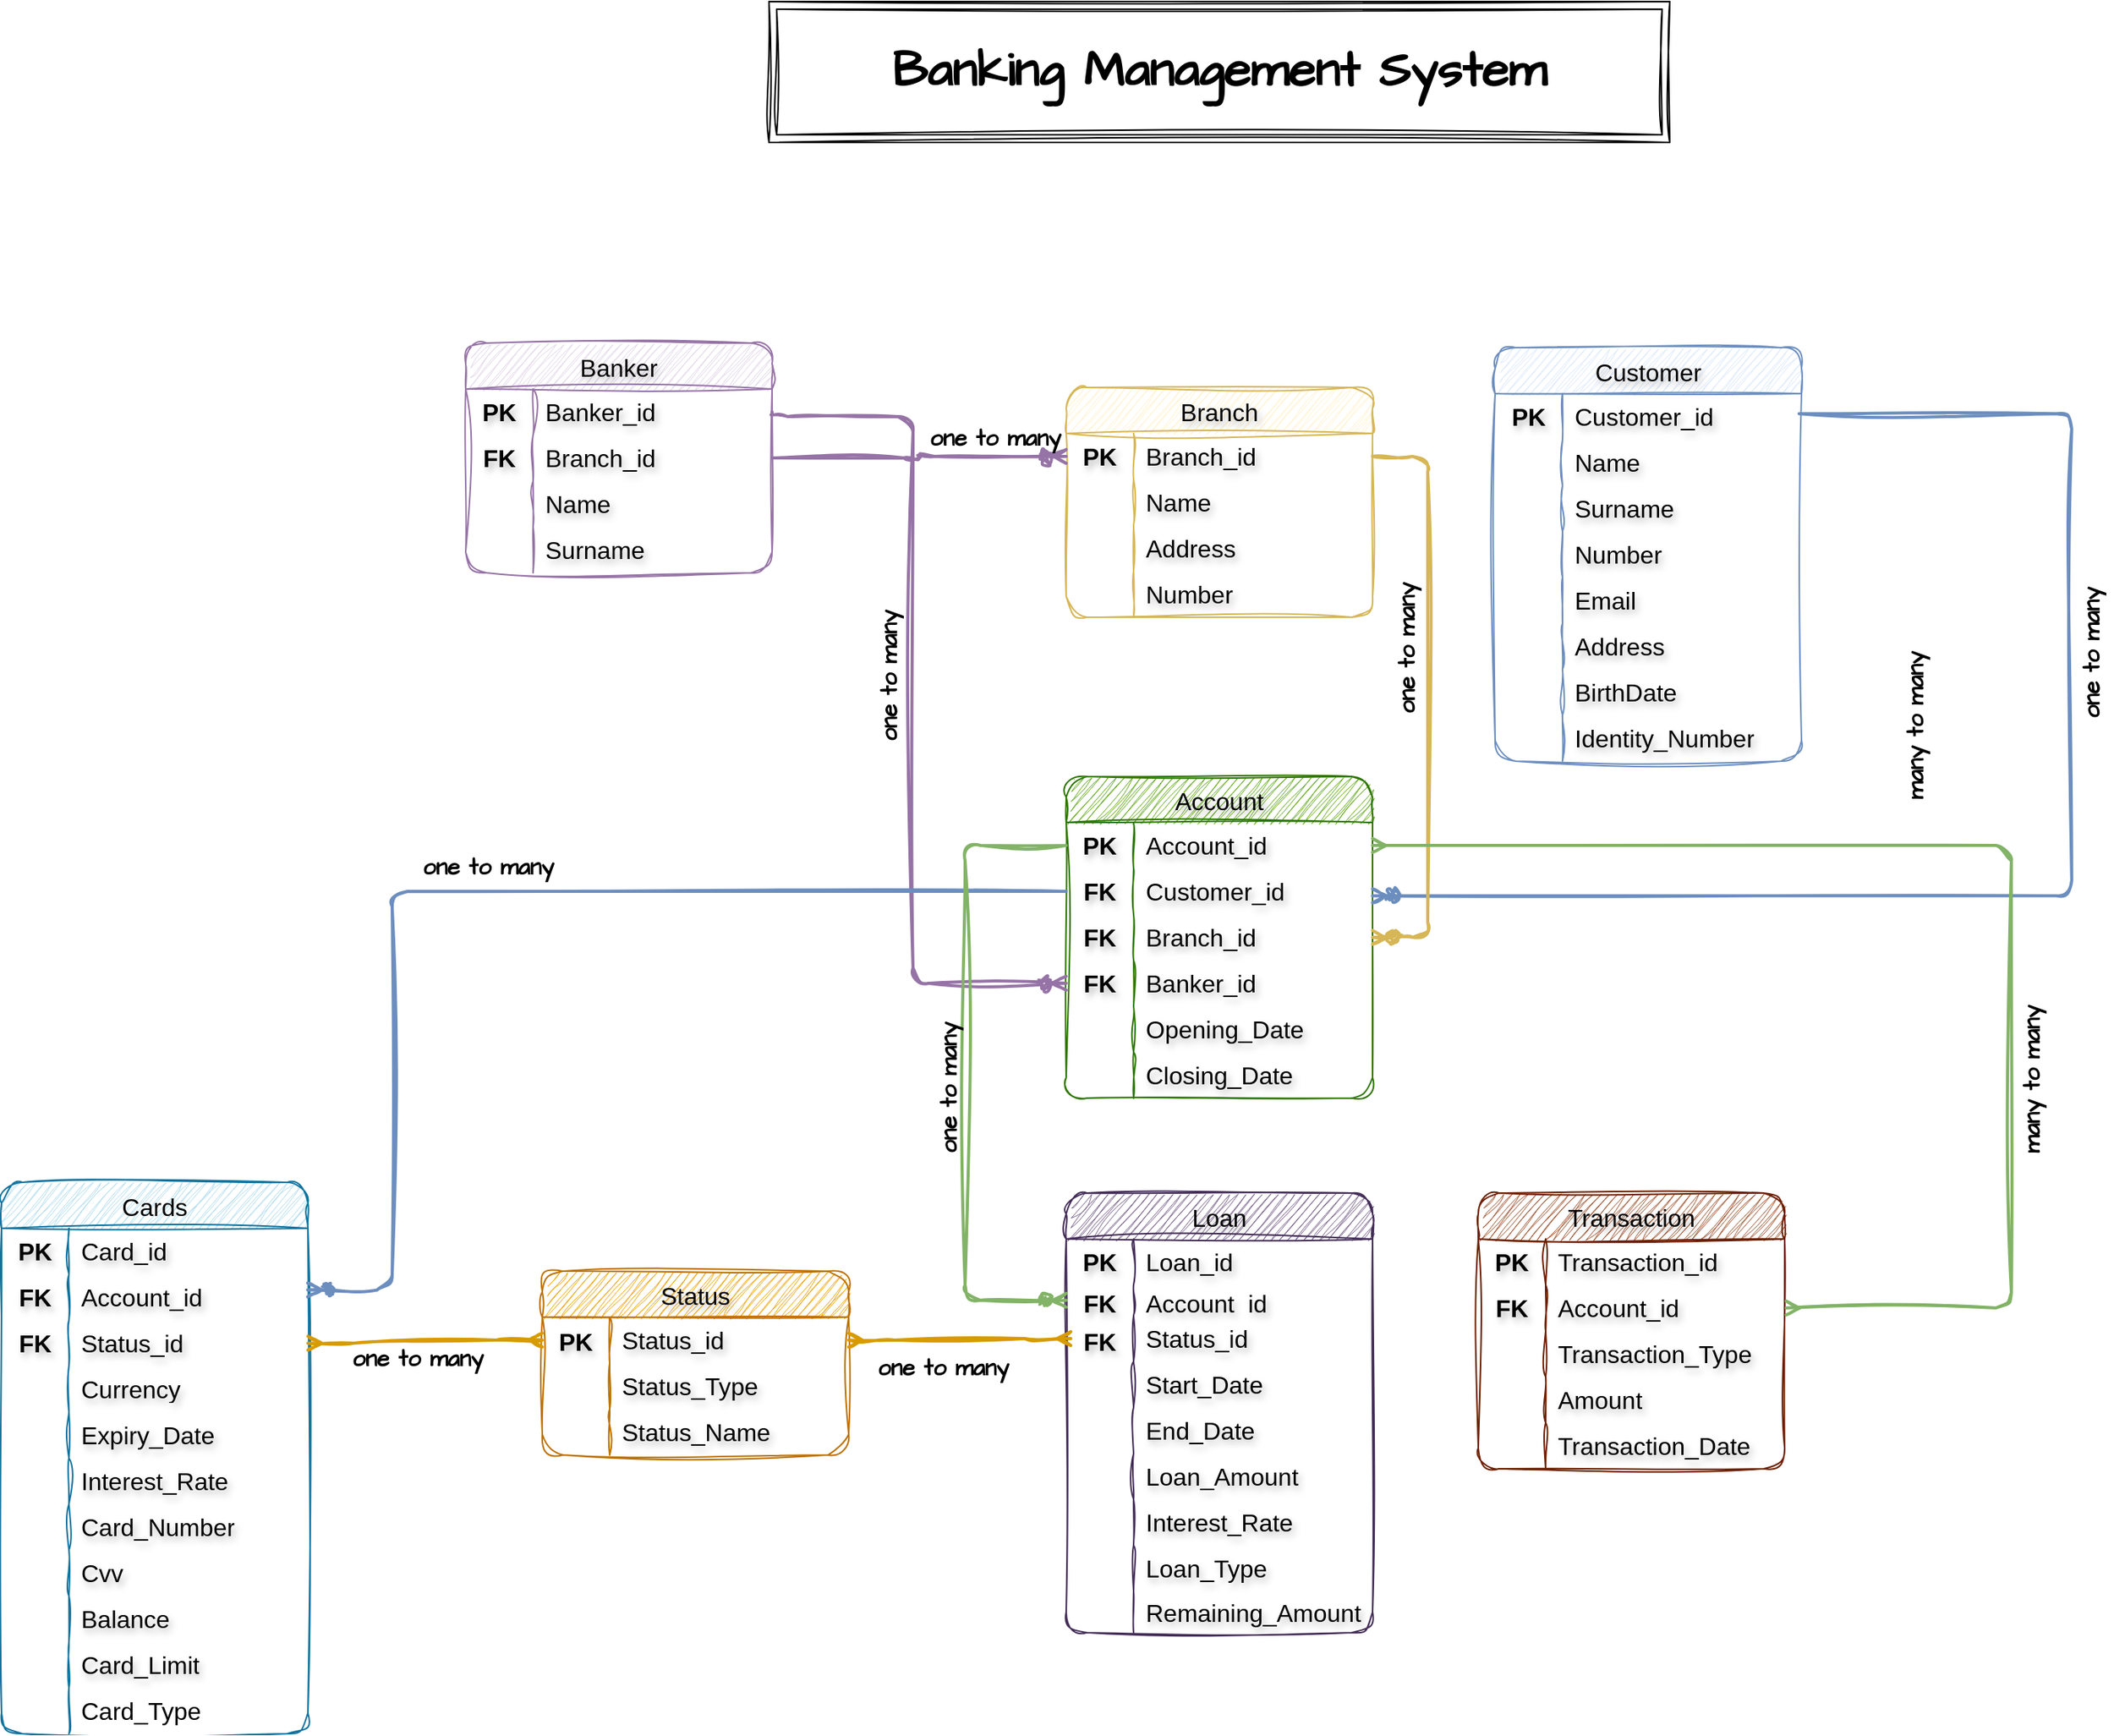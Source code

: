 <mxfile version="26.0.12">
  <diagram name="Page-1" id="vWCaewUW_520F25EXXGc">
    <mxGraphModel dx="2054" dy="1075" grid="0" gridSize="10" guides="1" tooltips="1" connect="1" arrows="1" fold="1" page="0" pageScale="1" pageWidth="850" pageHeight="1100" background="light-dark(#ffffff, #121212)" math="0" shadow="0">
      <root>
        <mxCell id="0" />
        <mxCell id="1" parent="0" />
        <mxCell id="aH70geWQTUPs0Uv87oMX-8" value="Account" style="shape=table;startSize=30;container=1;collapsible=0;childLayout=tableLayout;fixedRows=1;rowLines=0;fontStyle=0;strokeColor=#2D7600;fontSize=16;fillColor=#60a917;fontColor=#000000;sketch=1;curveFitting=1;jiggle=2;rounded=1;labelBorderColor=none;labelBackgroundColor=none;textShadow=1;" parent="1" vertex="1">
          <mxGeometry x="320" y="320" width="200" height="210" as="geometry" />
        </mxCell>
        <mxCell id="aH70geWQTUPs0Uv87oMX-9" value="" style="shape=tableRow;horizontal=0;startSize=0;swimlaneHead=0;swimlaneBody=0;top=0;left=0;bottom=0;right=0;collapsible=0;dropTarget=0;fillColor=none;points=[[0,0.5],[1,0.5]];portConstraint=eastwest;strokeColor=inherit;fontSize=16;sketch=1;curveFitting=1;jiggle=2;rounded=1;fontColor=#000000;labelBorderColor=none;labelBackgroundColor=none;textShadow=1;" parent="aH70geWQTUPs0Uv87oMX-8" vertex="1">
          <mxGeometry y="30" width="200" height="30" as="geometry" />
        </mxCell>
        <mxCell id="aH70geWQTUPs0Uv87oMX-10" value="PK" style="shape=partialRectangle;html=1;whiteSpace=wrap;connectable=0;fillColor=none;top=0;left=0;bottom=0;right=0;overflow=hidden;pointerEvents=1;strokeColor=inherit;fontSize=16;fontStyle=1;sketch=1;curveFitting=1;jiggle=2;rounded=1;fontColor=#000000;labelBorderColor=none;labelBackgroundColor=none;textShadow=1;" parent="aH70geWQTUPs0Uv87oMX-9" vertex="1">
          <mxGeometry width="44" height="30" as="geometry">
            <mxRectangle width="44" height="30" as="alternateBounds" />
          </mxGeometry>
        </mxCell>
        <mxCell id="aH70geWQTUPs0Uv87oMX-11" value="Account_id" style="shape=partialRectangle;html=1;whiteSpace=wrap;connectable=0;fillColor=none;top=0;left=0;bottom=0;right=0;align=left;spacingLeft=6;overflow=hidden;strokeColor=inherit;fontSize=16;sketch=1;curveFitting=1;jiggle=2;rounded=1;fontColor=#000000;labelBorderColor=none;labelBackgroundColor=none;textShadow=1;" parent="aH70geWQTUPs0Uv87oMX-9" vertex="1">
          <mxGeometry x="44" width="156" height="30" as="geometry">
            <mxRectangle width="156" height="30" as="alternateBounds" />
          </mxGeometry>
        </mxCell>
        <mxCell id="aH70geWQTUPs0Uv87oMX-12" value="" style="shape=tableRow;horizontal=0;startSize=0;swimlaneHead=0;swimlaneBody=0;top=0;left=0;bottom=0;right=0;collapsible=0;dropTarget=0;fillColor=none;points=[[0,0.5],[1,0.5]];portConstraint=eastwest;strokeColor=inherit;fontSize=16;sketch=1;curveFitting=1;jiggle=2;rounded=1;fontColor=#000000;labelBorderColor=none;labelBackgroundColor=none;textShadow=1;" parent="aH70geWQTUPs0Uv87oMX-8" vertex="1">
          <mxGeometry y="60" width="200" height="30" as="geometry" />
        </mxCell>
        <mxCell id="aH70geWQTUPs0Uv87oMX-13" value="FK" style="shape=partialRectangle;html=1;whiteSpace=wrap;connectable=0;fillColor=none;top=0;left=0;bottom=0;right=0;overflow=hidden;strokeColor=inherit;fontSize=16;fontStyle=1;sketch=1;curveFitting=1;jiggle=2;rounded=1;fontColor=#000000;labelBorderColor=none;labelBackgroundColor=none;textShadow=1;" parent="aH70geWQTUPs0Uv87oMX-12" vertex="1">
          <mxGeometry width="44" height="30" as="geometry">
            <mxRectangle width="44" height="30" as="alternateBounds" />
          </mxGeometry>
        </mxCell>
        <mxCell id="aH70geWQTUPs0Uv87oMX-14" value="Customer_id" style="shape=partialRectangle;html=1;whiteSpace=wrap;connectable=0;fillColor=none;top=0;left=0;bottom=0;right=0;align=left;spacingLeft=6;overflow=hidden;strokeColor=inherit;fontSize=16;sketch=1;curveFitting=1;jiggle=2;rounded=1;fontColor=#000000;labelBorderColor=none;labelBackgroundColor=none;textShadow=1;" parent="aH70geWQTUPs0Uv87oMX-12" vertex="1">
          <mxGeometry x="44" width="156" height="30" as="geometry">
            <mxRectangle width="156" height="30" as="alternateBounds" />
          </mxGeometry>
        </mxCell>
        <mxCell id="aH70geWQTUPs0Uv87oMX-15" value="" style="shape=tableRow;horizontal=0;startSize=0;swimlaneHead=0;swimlaneBody=0;top=0;left=0;bottom=0;right=0;collapsible=0;dropTarget=0;fillColor=none;points=[[0,0.5],[1,0.5]];portConstraint=eastwest;strokeColor=inherit;fontSize=16;sketch=1;curveFitting=1;jiggle=2;rounded=1;fontColor=#000000;labelBorderColor=none;labelBackgroundColor=none;textShadow=1;" parent="aH70geWQTUPs0Uv87oMX-8" vertex="1">
          <mxGeometry y="90" width="200" height="30" as="geometry" />
        </mxCell>
        <mxCell id="aH70geWQTUPs0Uv87oMX-16" value="FK" style="shape=partialRectangle;html=1;whiteSpace=wrap;connectable=0;fillColor=none;top=0;left=0;bottom=0;right=0;overflow=hidden;strokeColor=inherit;fontSize=16;fontStyle=1;sketch=1;curveFitting=1;jiggle=2;rounded=1;fontColor=#000000;labelBorderColor=none;labelBackgroundColor=none;textShadow=1;" parent="aH70geWQTUPs0Uv87oMX-15" vertex="1">
          <mxGeometry width="44" height="30" as="geometry">
            <mxRectangle width="44" height="30" as="alternateBounds" />
          </mxGeometry>
        </mxCell>
        <mxCell id="aH70geWQTUPs0Uv87oMX-17" value="Branch_id" style="shape=partialRectangle;html=1;whiteSpace=wrap;connectable=0;fillColor=none;top=0;left=0;bottom=0;right=0;align=left;spacingLeft=6;overflow=hidden;strokeColor=inherit;fontSize=16;sketch=1;curveFitting=1;jiggle=2;rounded=1;fontColor=#000000;labelBorderColor=none;labelBackgroundColor=none;textShadow=1;" parent="aH70geWQTUPs0Uv87oMX-15" vertex="1">
          <mxGeometry x="44" width="156" height="30" as="geometry">
            <mxRectangle width="156" height="30" as="alternateBounds" />
          </mxGeometry>
        </mxCell>
        <mxCell id="aH70geWQTUPs0Uv87oMX-118" style="shape=tableRow;horizontal=0;startSize=0;swimlaneHead=0;swimlaneBody=0;top=0;left=0;bottom=0;right=0;collapsible=0;dropTarget=0;fillColor=none;points=[[0,0.5],[1,0.5]];portConstraint=eastwest;strokeColor=inherit;fontSize=16;sketch=1;curveFitting=1;jiggle=2;rounded=1;fontColor=#000000;labelBorderColor=none;labelBackgroundColor=none;textShadow=1;" parent="aH70geWQTUPs0Uv87oMX-8" vertex="1">
          <mxGeometry y="120" width="200" height="30" as="geometry" />
        </mxCell>
        <mxCell id="aH70geWQTUPs0Uv87oMX-119" value="FK" style="shape=partialRectangle;html=1;whiteSpace=wrap;connectable=0;fillColor=none;top=0;left=0;bottom=0;right=0;overflow=hidden;strokeColor=inherit;fontSize=16;fontStyle=1;sketch=1;curveFitting=1;jiggle=2;rounded=1;fontColor=#000000;labelBorderColor=none;labelBackgroundColor=none;textShadow=1;" parent="aH70geWQTUPs0Uv87oMX-118" vertex="1">
          <mxGeometry width="44" height="30" as="geometry">
            <mxRectangle width="44" height="30" as="alternateBounds" />
          </mxGeometry>
        </mxCell>
        <mxCell id="aH70geWQTUPs0Uv87oMX-120" value="Banker_id" style="shape=partialRectangle;html=1;whiteSpace=wrap;connectable=0;fillColor=none;top=0;left=0;bottom=0;right=0;align=left;spacingLeft=6;overflow=hidden;strokeColor=inherit;fontSize=16;sketch=1;curveFitting=1;jiggle=2;rounded=1;fontColor=#000000;labelBorderColor=none;labelBackgroundColor=none;textShadow=1;" parent="aH70geWQTUPs0Uv87oMX-118" vertex="1">
          <mxGeometry x="44" width="156" height="30" as="geometry">
            <mxRectangle width="156" height="30" as="alternateBounds" />
          </mxGeometry>
        </mxCell>
        <mxCell id="aH70geWQTUPs0Uv87oMX-114" style="shape=tableRow;horizontal=0;startSize=0;swimlaneHead=0;swimlaneBody=0;top=0;left=0;bottom=0;right=0;collapsible=0;dropTarget=0;fillColor=none;points=[[0,0.5],[1,0.5]];portConstraint=eastwest;strokeColor=inherit;fontSize=16;sketch=1;curveFitting=1;jiggle=2;rounded=1;fontColor=#000000;labelBorderColor=none;labelBackgroundColor=none;textShadow=1;" parent="aH70geWQTUPs0Uv87oMX-8" vertex="1">
          <mxGeometry y="150" width="200" height="30" as="geometry" />
        </mxCell>
        <mxCell id="aH70geWQTUPs0Uv87oMX-115" value="" style="shape=partialRectangle;html=1;whiteSpace=wrap;connectable=0;fillColor=none;top=0;left=0;bottom=0;right=0;overflow=hidden;strokeColor=inherit;fontSize=16;sketch=1;curveFitting=1;jiggle=2;rounded=1;fontColor=#000000;labelBorderColor=none;labelBackgroundColor=none;textShadow=1;" parent="aH70geWQTUPs0Uv87oMX-114" vertex="1">
          <mxGeometry width="44" height="30" as="geometry">
            <mxRectangle width="44" height="30" as="alternateBounds" />
          </mxGeometry>
        </mxCell>
        <mxCell id="aH70geWQTUPs0Uv87oMX-116" value="Opening_Date" style="shape=partialRectangle;html=1;whiteSpace=wrap;connectable=0;fillColor=none;top=0;left=0;bottom=0;right=0;align=left;spacingLeft=6;overflow=hidden;strokeColor=inherit;fontSize=16;sketch=1;curveFitting=1;jiggle=2;rounded=1;fontColor=#000000;labelBorderColor=none;labelBackgroundColor=none;textShadow=1;" parent="aH70geWQTUPs0Uv87oMX-114" vertex="1">
          <mxGeometry x="44" width="156" height="30" as="geometry">
            <mxRectangle width="156" height="30" as="alternateBounds" />
          </mxGeometry>
        </mxCell>
        <mxCell id="aH70geWQTUPs0Uv87oMX-168" style="shape=tableRow;horizontal=0;startSize=0;swimlaneHead=0;swimlaneBody=0;top=0;left=0;bottom=0;right=0;collapsible=0;dropTarget=0;fillColor=none;points=[[0,0.5],[1,0.5]];portConstraint=eastwest;strokeColor=inherit;fontSize=16;sketch=1;curveFitting=1;jiggle=2;rounded=1;fontColor=#000000;labelBorderColor=none;labelBackgroundColor=none;textShadow=1;" parent="aH70geWQTUPs0Uv87oMX-8" vertex="1">
          <mxGeometry y="180" width="200" height="30" as="geometry" />
        </mxCell>
        <mxCell id="aH70geWQTUPs0Uv87oMX-169" style="shape=partialRectangle;html=1;whiteSpace=wrap;connectable=0;fillColor=none;top=0;left=0;bottom=0;right=0;overflow=hidden;strokeColor=inherit;fontSize=16;sketch=1;curveFitting=1;jiggle=2;rounded=1;fontColor=#000000;labelBorderColor=none;labelBackgroundColor=none;textShadow=1;" parent="aH70geWQTUPs0Uv87oMX-168" vertex="1">
          <mxGeometry width="44" height="30" as="geometry">
            <mxRectangle width="44" height="30" as="alternateBounds" />
          </mxGeometry>
        </mxCell>
        <mxCell id="aH70geWQTUPs0Uv87oMX-170" value="Closing_Date" style="shape=partialRectangle;html=1;whiteSpace=wrap;connectable=0;fillColor=none;top=0;left=0;bottom=0;right=0;align=left;spacingLeft=6;overflow=hidden;strokeColor=inherit;fontSize=16;sketch=1;curveFitting=1;jiggle=2;rounded=1;fontColor=#000000;labelBorderColor=none;labelBackgroundColor=none;textShadow=1;" parent="aH70geWQTUPs0Uv87oMX-168" vertex="1">
          <mxGeometry x="44" width="156" height="30" as="geometry">
            <mxRectangle width="156" height="30" as="alternateBounds" />
          </mxGeometry>
        </mxCell>
        <mxCell id="aH70geWQTUPs0Uv87oMX-18" value="Customer" style="shape=table;startSize=30;container=1;collapsible=0;childLayout=tableLayout;fixedRows=1;rowLines=0;fontStyle=0;strokeColor=#6c8ebf;fontSize=16;fillColor=#dae8fc;sketch=1;curveFitting=1;jiggle=2;rounded=1;labelBorderColor=none;labelBackgroundColor=none;textShadow=1;" parent="1" vertex="1">
          <mxGeometry x="600" y="40" width="200" height="270" as="geometry" />
        </mxCell>
        <mxCell id="aH70geWQTUPs0Uv87oMX-19" value="" style="shape=tableRow;horizontal=0;startSize=0;swimlaneHead=0;swimlaneBody=0;top=0;left=0;bottom=0;right=0;collapsible=0;dropTarget=0;fillColor=none;points=[[0,0.5],[1,0.5]];portConstraint=eastwest;strokeColor=inherit;fontSize=16;sketch=1;curveFitting=1;jiggle=2;rounded=1;fontColor=#000000;labelBorderColor=none;labelBackgroundColor=none;textShadow=1;" parent="aH70geWQTUPs0Uv87oMX-18" vertex="1">
          <mxGeometry y="30" width="200" height="30" as="geometry" />
        </mxCell>
        <mxCell id="aH70geWQTUPs0Uv87oMX-20" value="&lt;span style=&quot;font-weight: 700;&quot;&gt;PK&lt;/span&gt;" style="shape=partialRectangle;html=1;whiteSpace=wrap;connectable=0;fillColor=none;top=0;left=0;bottom=0;right=0;overflow=hidden;pointerEvents=1;strokeColor=inherit;fontSize=16;sketch=1;curveFitting=1;jiggle=2;rounded=1;fontColor=#000000;labelBorderColor=none;labelBackgroundColor=none;textShadow=1;" parent="aH70geWQTUPs0Uv87oMX-19" vertex="1">
          <mxGeometry width="44" height="30" as="geometry">
            <mxRectangle width="44" height="30" as="alternateBounds" />
          </mxGeometry>
        </mxCell>
        <mxCell id="aH70geWQTUPs0Uv87oMX-21" value="Customer_id" style="shape=partialRectangle;html=1;whiteSpace=wrap;connectable=0;fillColor=none;top=0;left=0;bottom=0;right=0;align=left;spacingLeft=6;overflow=hidden;strokeColor=inherit;fontSize=16;sketch=1;curveFitting=1;jiggle=2;rounded=1;fontColor=#000000;labelBorderColor=none;labelBackgroundColor=none;textShadow=1;" parent="aH70geWQTUPs0Uv87oMX-19" vertex="1">
          <mxGeometry x="44" width="156" height="30" as="geometry">
            <mxRectangle width="156" height="30" as="alternateBounds" />
          </mxGeometry>
        </mxCell>
        <mxCell id="aH70geWQTUPs0Uv87oMX-22" value="" style="shape=tableRow;horizontal=0;startSize=0;swimlaneHead=0;swimlaneBody=0;top=0;left=0;bottom=0;right=0;collapsible=0;dropTarget=0;fillColor=none;points=[[0,0.5],[1,0.5]];portConstraint=eastwest;strokeColor=inherit;fontSize=16;sketch=1;curveFitting=1;jiggle=2;rounded=1;fontColor=#000000;labelBorderColor=none;labelBackgroundColor=none;textShadow=1;" parent="aH70geWQTUPs0Uv87oMX-18" vertex="1">
          <mxGeometry y="60" width="200" height="30" as="geometry" />
        </mxCell>
        <mxCell id="aH70geWQTUPs0Uv87oMX-23" value="" style="shape=partialRectangle;html=1;whiteSpace=wrap;connectable=0;fillColor=none;top=0;left=0;bottom=0;right=0;overflow=hidden;strokeColor=inherit;fontSize=16;sketch=1;curveFitting=1;jiggle=2;rounded=1;fontColor=#000000;labelBorderColor=none;labelBackgroundColor=none;textShadow=1;" parent="aH70geWQTUPs0Uv87oMX-22" vertex="1">
          <mxGeometry width="44" height="30" as="geometry">
            <mxRectangle width="44" height="30" as="alternateBounds" />
          </mxGeometry>
        </mxCell>
        <mxCell id="aH70geWQTUPs0Uv87oMX-24" value="Name&lt;span style=&quot;white-space: pre;&quot;&gt;&#x9;&lt;/span&gt;" style="shape=partialRectangle;html=1;whiteSpace=wrap;connectable=0;fillColor=none;top=0;left=0;bottom=0;right=0;align=left;spacingLeft=6;overflow=hidden;strokeColor=inherit;fontSize=16;sketch=1;curveFitting=1;jiggle=2;rounded=1;fontColor=#000000;labelBorderColor=none;labelBackgroundColor=none;textShadow=1;" parent="aH70geWQTUPs0Uv87oMX-22" vertex="1">
          <mxGeometry x="44" width="156" height="30" as="geometry">
            <mxRectangle width="156" height="30" as="alternateBounds" />
          </mxGeometry>
        </mxCell>
        <mxCell id="aH70geWQTUPs0Uv87oMX-25" value="" style="shape=tableRow;horizontal=0;startSize=0;swimlaneHead=0;swimlaneBody=0;top=0;left=0;bottom=0;right=0;collapsible=0;dropTarget=0;fillColor=none;points=[[0,0.5],[1,0.5]];portConstraint=eastwest;strokeColor=inherit;fontSize=16;sketch=1;curveFitting=1;jiggle=2;rounded=1;fontColor=#000000;labelBorderColor=none;labelBackgroundColor=none;textShadow=1;" parent="aH70geWQTUPs0Uv87oMX-18" vertex="1">
          <mxGeometry y="90" width="200" height="30" as="geometry" />
        </mxCell>
        <mxCell id="aH70geWQTUPs0Uv87oMX-26" value="" style="shape=partialRectangle;html=1;whiteSpace=wrap;connectable=0;fillColor=none;top=0;left=0;bottom=0;right=0;overflow=hidden;strokeColor=inherit;fontSize=16;sketch=1;curveFitting=1;jiggle=2;rounded=1;fontColor=#000000;labelBorderColor=none;labelBackgroundColor=none;textShadow=1;" parent="aH70geWQTUPs0Uv87oMX-25" vertex="1">
          <mxGeometry width="44" height="30" as="geometry">
            <mxRectangle width="44" height="30" as="alternateBounds" />
          </mxGeometry>
        </mxCell>
        <mxCell id="aH70geWQTUPs0Uv87oMX-27" value="Surname" style="shape=partialRectangle;html=1;whiteSpace=wrap;connectable=0;fillColor=none;top=0;left=0;bottom=0;right=0;align=left;spacingLeft=6;overflow=hidden;strokeColor=inherit;fontSize=16;sketch=1;curveFitting=1;jiggle=2;rounded=1;fontColor=#000000;labelBorderColor=none;labelBackgroundColor=none;textShadow=1;" parent="aH70geWQTUPs0Uv87oMX-25" vertex="1">
          <mxGeometry x="44" width="156" height="30" as="geometry">
            <mxRectangle width="156" height="30" as="alternateBounds" />
          </mxGeometry>
        </mxCell>
        <mxCell id="aH70geWQTUPs0Uv87oMX-31" style="shape=tableRow;horizontal=0;startSize=0;swimlaneHead=0;swimlaneBody=0;top=0;left=0;bottom=0;right=0;collapsible=0;dropTarget=0;fillColor=none;points=[[0,0.5],[1,0.5]];portConstraint=eastwest;strokeColor=inherit;fontSize=16;sketch=1;curveFitting=1;jiggle=2;rounded=1;fontColor=#000000;labelBorderColor=none;labelBackgroundColor=none;textShadow=1;" parent="aH70geWQTUPs0Uv87oMX-18" vertex="1">
          <mxGeometry y="120" width="200" height="30" as="geometry" />
        </mxCell>
        <mxCell id="aH70geWQTUPs0Uv87oMX-32" style="shape=partialRectangle;html=1;whiteSpace=wrap;connectable=0;fillColor=none;top=0;left=0;bottom=0;right=0;overflow=hidden;strokeColor=inherit;fontSize=16;sketch=1;curveFitting=1;jiggle=2;rounded=1;fontColor=#000000;labelBorderColor=none;labelBackgroundColor=none;textShadow=1;" parent="aH70geWQTUPs0Uv87oMX-31" vertex="1">
          <mxGeometry width="44" height="30" as="geometry">
            <mxRectangle width="44" height="30" as="alternateBounds" />
          </mxGeometry>
        </mxCell>
        <mxCell id="aH70geWQTUPs0Uv87oMX-33" value="Number" style="shape=partialRectangle;html=1;whiteSpace=wrap;connectable=0;fillColor=none;top=0;left=0;bottom=0;right=0;align=left;spacingLeft=6;overflow=hidden;strokeColor=inherit;fontSize=16;sketch=1;curveFitting=1;jiggle=2;rounded=1;fontColor=#000000;labelBorderColor=none;labelBackgroundColor=none;textShadow=1;" parent="aH70geWQTUPs0Uv87oMX-31" vertex="1">
          <mxGeometry x="44" width="156" height="30" as="geometry">
            <mxRectangle width="156" height="30" as="alternateBounds" />
          </mxGeometry>
        </mxCell>
        <mxCell id="aH70geWQTUPs0Uv87oMX-28" style="shape=tableRow;horizontal=0;startSize=0;swimlaneHead=0;swimlaneBody=0;top=0;left=0;bottom=0;right=0;collapsible=0;dropTarget=0;fillColor=none;points=[[0,0.5],[1,0.5]];portConstraint=eastwest;strokeColor=inherit;fontSize=16;sketch=1;curveFitting=1;jiggle=2;rounded=1;fontColor=#000000;labelBorderColor=none;labelBackgroundColor=none;textShadow=1;" parent="aH70geWQTUPs0Uv87oMX-18" vertex="1">
          <mxGeometry y="150" width="200" height="30" as="geometry" />
        </mxCell>
        <mxCell id="aH70geWQTUPs0Uv87oMX-29" style="shape=partialRectangle;html=1;whiteSpace=wrap;connectable=0;fillColor=none;top=0;left=0;bottom=0;right=0;overflow=hidden;strokeColor=inherit;fontSize=16;sketch=1;curveFitting=1;jiggle=2;rounded=1;fontColor=#000000;labelBorderColor=none;labelBackgroundColor=none;textShadow=1;" parent="aH70geWQTUPs0Uv87oMX-28" vertex="1">
          <mxGeometry width="44" height="30" as="geometry">
            <mxRectangle width="44" height="30" as="alternateBounds" />
          </mxGeometry>
        </mxCell>
        <mxCell id="aH70geWQTUPs0Uv87oMX-30" value="Email" style="shape=partialRectangle;html=1;whiteSpace=wrap;connectable=0;fillColor=none;top=0;left=0;bottom=0;right=0;align=left;spacingLeft=6;overflow=hidden;strokeColor=inherit;fontSize=16;sketch=1;curveFitting=1;jiggle=2;rounded=1;fontColor=#000000;labelBorderColor=none;labelBackgroundColor=none;textShadow=1;" parent="aH70geWQTUPs0Uv87oMX-28" vertex="1">
          <mxGeometry x="44" width="156" height="30" as="geometry">
            <mxRectangle width="156" height="30" as="alternateBounds" />
          </mxGeometry>
        </mxCell>
        <mxCell id="aH70geWQTUPs0Uv87oMX-34" style="shape=tableRow;horizontal=0;startSize=0;swimlaneHead=0;swimlaneBody=0;top=0;left=0;bottom=0;right=0;collapsible=0;dropTarget=0;fillColor=none;points=[[0,0.5],[1,0.5]];portConstraint=eastwest;strokeColor=inherit;fontSize=16;sketch=1;curveFitting=1;jiggle=2;rounded=1;fontColor=#000000;labelBorderColor=none;labelBackgroundColor=none;textShadow=1;" parent="aH70geWQTUPs0Uv87oMX-18" vertex="1">
          <mxGeometry y="180" width="200" height="30" as="geometry" />
        </mxCell>
        <mxCell id="aH70geWQTUPs0Uv87oMX-35" style="shape=partialRectangle;html=1;whiteSpace=wrap;connectable=0;fillColor=none;top=0;left=0;bottom=0;right=0;overflow=hidden;strokeColor=inherit;fontSize=16;sketch=1;curveFitting=1;jiggle=2;rounded=1;fontColor=#000000;labelBorderColor=none;labelBackgroundColor=none;textShadow=1;" parent="aH70geWQTUPs0Uv87oMX-34" vertex="1">
          <mxGeometry width="44" height="30" as="geometry">
            <mxRectangle width="44" height="30" as="alternateBounds" />
          </mxGeometry>
        </mxCell>
        <mxCell id="aH70geWQTUPs0Uv87oMX-36" value="Address" style="shape=partialRectangle;html=1;whiteSpace=wrap;connectable=0;fillColor=none;top=0;left=0;bottom=0;right=0;align=left;spacingLeft=6;overflow=hidden;strokeColor=inherit;fontSize=16;sketch=1;curveFitting=1;jiggle=2;rounded=1;fontColor=#000000;labelBorderColor=none;labelBackgroundColor=none;textShadow=1;" parent="aH70geWQTUPs0Uv87oMX-34" vertex="1">
          <mxGeometry x="44" width="156" height="30" as="geometry">
            <mxRectangle width="156" height="30" as="alternateBounds" />
          </mxGeometry>
        </mxCell>
        <mxCell id="aH70geWQTUPs0Uv87oMX-37" style="shape=tableRow;horizontal=0;startSize=0;swimlaneHead=0;swimlaneBody=0;top=0;left=0;bottom=0;right=0;collapsible=0;dropTarget=0;fillColor=none;points=[[0,0.5],[1,0.5]];portConstraint=eastwest;strokeColor=inherit;fontSize=16;sketch=1;curveFitting=1;jiggle=2;rounded=1;fontColor=#000000;labelBorderColor=none;labelBackgroundColor=none;textShadow=1;" parent="aH70geWQTUPs0Uv87oMX-18" vertex="1">
          <mxGeometry y="210" width="200" height="30" as="geometry" />
        </mxCell>
        <mxCell id="aH70geWQTUPs0Uv87oMX-38" style="shape=partialRectangle;html=1;whiteSpace=wrap;connectable=0;fillColor=none;top=0;left=0;bottom=0;right=0;overflow=hidden;strokeColor=inherit;fontSize=16;sketch=1;curveFitting=1;jiggle=2;rounded=1;fontColor=#000000;labelBorderColor=none;labelBackgroundColor=none;textShadow=1;" parent="aH70geWQTUPs0Uv87oMX-37" vertex="1">
          <mxGeometry width="44" height="30" as="geometry">
            <mxRectangle width="44" height="30" as="alternateBounds" />
          </mxGeometry>
        </mxCell>
        <mxCell id="aH70geWQTUPs0Uv87oMX-39" value="BirthDate" style="shape=partialRectangle;html=1;whiteSpace=wrap;connectable=0;fillColor=none;top=0;left=0;bottom=0;right=0;align=left;spacingLeft=6;overflow=hidden;strokeColor=inherit;fontSize=16;sketch=1;curveFitting=1;jiggle=2;rounded=1;fontColor=#000000;labelBorderColor=none;labelBackgroundColor=none;textShadow=1;" parent="aH70geWQTUPs0Uv87oMX-37" vertex="1">
          <mxGeometry x="44" width="156" height="30" as="geometry">
            <mxRectangle width="156" height="30" as="alternateBounds" />
          </mxGeometry>
        </mxCell>
        <mxCell id="aH70geWQTUPs0Uv87oMX-174" style="shape=tableRow;horizontal=0;startSize=0;swimlaneHead=0;swimlaneBody=0;top=0;left=0;bottom=0;right=0;collapsible=0;dropTarget=0;fillColor=none;points=[[0,0.5],[1,0.5]];portConstraint=eastwest;strokeColor=inherit;fontSize=16;sketch=1;curveFitting=1;jiggle=2;rounded=1;fontColor=#000000;labelBorderColor=none;labelBackgroundColor=none;textShadow=1;" parent="aH70geWQTUPs0Uv87oMX-18" vertex="1">
          <mxGeometry y="240" width="200" height="30" as="geometry" />
        </mxCell>
        <mxCell id="aH70geWQTUPs0Uv87oMX-175" style="shape=partialRectangle;html=1;whiteSpace=wrap;connectable=0;fillColor=none;top=0;left=0;bottom=0;right=0;overflow=hidden;strokeColor=inherit;fontSize=16;sketch=1;curveFitting=1;jiggle=2;rounded=1;fontColor=#000000;labelBorderColor=none;labelBackgroundColor=none;textShadow=1;" parent="aH70geWQTUPs0Uv87oMX-174" vertex="1">
          <mxGeometry width="44" height="30" as="geometry">
            <mxRectangle width="44" height="30" as="alternateBounds" />
          </mxGeometry>
        </mxCell>
        <mxCell id="aH70geWQTUPs0Uv87oMX-176" value="Identity_Number" style="shape=partialRectangle;html=1;whiteSpace=wrap;connectable=0;fillColor=none;top=0;left=0;bottom=0;right=0;align=left;spacingLeft=6;overflow=hidden;strokeColor=inherit;fontSize=16;sketch=1;curveFitting=1;jiggle=2;rounded=1;fontColor=#000000;labelBorderColor=none;labelBackgroundColor=none;textShadow=1;" parent="aH70geWQTUPs0Uv87oMX-174" vertex="1">
          <mxGeometry x="44" width="156" height="30" as="geometry">
            <mxRectangle width="156" height="30" as="alternateBounds" />
          </mxGeometry>
        </mxCell>
        <mxCell id="aH70geWQTUPs0Uv87oMX-76" value="Banker" style="shape=table;startSize=30;container=1;collapsible=0;childLayout=tableLayout;fixedRows=1;rowLines=0;fontStyle=0;strokeColor=#9673a6;fontSize=16;fillColor=#e1d5e7;sketch=1;curveFitting=1;jiggle=2;rounded=1;labelBorderColor=none;labelBackgroundColor=none;textShadow=1;" parent="1" vertex="1">
          <mxGeometry x="-72" y="37" width="200" height="150" as="geometry" />
        </mxCell>
        <mxCell id="aH70geWQTUPs0Uv87oMX-77" value="" style="shape=tableRow;horizontal=0;startSize=0;swimlaneHead=0;swimlaneBody=0;top=0;left=0;bottom=0;right=0;collapsible=0;dropTarget=0;fillColor=none;points=[[0,0.5],[1,0.5]];portConstraint=eastwest;strokeColor=inherit;fontSize=16;sketch=1;curveFitting=1;jiggle=2;rounded=1;fontColor=#000000;labelBorderColor=none;labelBackgroundColor=none;textShadow=1;" parent="aH70geWQTUPs0Uv87oMX-76" vertex="1">
          <mxGeometry y="30" width="200" height="30" as="geometry" />
        </mxCell>
        <mxCell id="aH70geWQTUPs0Uv87oMX-78" value="&lt;span style=&quot;font-weight: 700;&quot;&gt;PK&lt;/span&gt;" style="shape=partialRectangle;html=1;whiteSpace=wrap;connectable=0;fillColor=none;top=0;left=0;bottom=0;right=0;overflow=hidden;pointerEvents=1;strokeColor=inherit;fontSize=16;sketch=1;curveFitting=1;jiggle=2;rounded=1;fontColor=#000000;labelBorderColor=none;labelBackgroundColor=none;textShadow=1;" parent="aH70geWQTUPs0Uv87oMX-77" vertex="1">
          <mxGeometry width="44" height="30" as="geometry">
            <mxRectangle width="44" height="30" as="alternateBounds" />
          </mxGeometry>
        </mxCell>
        <mxCell id="aH70geWQTUPs0Uv87oMX-79" value="Banker_id" style="shape=partialRectangle;html=1;whiteSpace=wrap;connectable=0;fillColor=none;top=0;left=0;bottom=0;right=0;align=left;spacingLeft=6;overflow=hidden;strokeColor=inherit;fontSize=16;sketch=1;curveFitting=1;jiggle=2;rounded=1;fontColor=#000000;labelBorderColor=none;labelBackgroundColor=none;textShadow=1;" parent="aH70geWQTUPs0Uv87oMX-77" vertex="1">
          <mxGeometry x="44" width="156" height="30" as="geometry">
            <mxRectangle width="156" height="30" as="alternateBounds" />
          </mxGeometry>
        </mxCell>
        <mxCell id="aH70geWQTUPs0Uv87oMX-80" value="" style="shape=tableRow;horizontal=0;startSize=0;swimlaneHead=0;swimlaneBody=0;top=0;left=0;bottom=0;right=0;collapsible=0;dropTarget=0;fillColor=none;points=[[0,0.5],[1,0.5]];portConstraint=eastwest;strokeColor=inherit;fontSize=16;sketch=1;curveFitting=1;jiggle=2;rounded=1;fontColor=#000000;labelBorderColor=none;labelBackgroundColor=none;textShadow=1;" parent="aH70geWQTUPs0Uv87oMX-76" vertex="1">
          <mxGeometry y="60" width="200" height="30" as="geometry" />
        </mxCell>
        <mxCell id="aH70geWQTUPs0Uv87oMX-81" value="FK" style="shape=partialRectangle;html=1;whiteSpace=wrap;connectable=0;fillColor=none;top=0;left=0;bottom=0;right=0;overflow=hidden;strokeColor=inherit;fontSize=16;fontStyle=1;sketch=1;curveFitting=1;jiggle=2;rounded=1;fontColor=#000000;labelBorderColor=none;labelBackgroundColor=none;textShadow=1;" parent="aH70geWQTUPs0Uv87oMX-80" vertex="1">
          <mxGeometry width="44" height="30" as="geometry">
            <mxRectangle width="44" height="30" as="alternateBounds" />
          </mxGeometry>
        </mxCell>
        <mxCell id="aH70geWQTUPs0Uv87oMX-82" value="Branch_id" style="shape=partialRectangle;html=1;whiteSpace=wrap;connectable=0;fillColor=none;top=0;left=0;bottom=0;right=0;align=left;spacingLeft=6;overflow=hidden;strokeColor=inherit;fontSize=16;sketch=1;curveFitting=1;jiggle=2;rounded=1;fontColor=#000000;labelBorderColor=none;labelBackgroundColor=none;textShadow=1;" parent="aH70geWQTUPs0Uv87oMX-80" vertex="1">
          <mxGeometry x="44" width="156" height="30" as="geometry">
            <mxRectangle width="156" height="30" as="alternateBounds" />
          </mxGeometry>
        </mxCell>
        <mxCell id="aH70geWQTUPs0Uv87oMX-83" value="" style="shape=tableRow;horizontal=0;startSize=0;swimlaneHead=0;swimlaneBody=0;top=0;left=0;bottom=0;right=0;collapsible=0;dropTarget=0;fillColor=none;points=[[0,0.5],[1,0.5]];portConstraint=eastwest;strokeColor=inherit;fontSize=16;sketch=1;curveFitting=1;jiggle=2;rounded=1;fontColor=#000000;labelBorderColor=none;labelBackgroundColor=none;textShadow=1;" parent="aH70geWQTUPs0Uv87oMX-76" vertex="1">
          <mxGeometry y="90" width="200" height="30" as="geometry" />
        </mxCell>
        <mxCell id="aH70geWQTUPs0Uv87oMX-84" value="" style="shape=partialRectangle;html=1;whiteSpace=wrap;connectable=0;fillColor=none;top=0;left=0;bottom=0;right=0;overflow=hidden;strokeColor=inherit;fontSize=16;sketch=1;curveFitting=1;jiggle=2;rounded=1;fontColor=#000000;labelBorderColor=none;labelBackgroundColor=none;textShadow=1;" parent="aH70geWQTUPs0Uv87oMX-83" vertex="1">
          <mxGeometry width="44" height="30" as="geometry">
            <mxRectangle width="44" height="30" as="alternateBounds" />
          </mxGeometry>
        </mxCell>
        <mxCell id="aH70geWQTUPs0Uv87oMX-85" value="Name" style="shape=partialRectangle;html=1;whiteSpace=wrap;connectable=0;fillColor=none;top=0;left=0;bottom=0;right=0;align=left;spacingLeft=6;overflow=hidden;strokeColor=inherit;fontSize=16;sketch=1;curveFitting=1;jiggle=2;rounded=1;fontColor=#000000;labelBorderColor=none;labelBackgroundColor=none;textShadow=1;" parent="aH70geWQTUPs0Uv87oMX-83" vertex="1">
          <mxGeometry x="44" width="156" height="30" as="geometry">
            <mxRectangle width="156" height="30" as="alternateBounds" />
          </mxGeometry>
        </mxCell>
        <mxCell id="aH70geWQTUPs0Uv87oMX-108" style="shape=tableRow;horizontal=0;startSize=0;swimlaneHead=0;swimlaneBody=0;top=0;left=0;bottom=0;right=0;collapsible=0;dropTarget=0;fillColor=none;points=[[0,0.5],[1,0.5]];portConstraint=eastwest;strokeColor=inherit;fontSize=16;sketch=1;curveFitting=1;jiggle=2;rounded=1;fontColor=#000000;labelBorderColor=none;labelBackgroundColor=none;textShadow=1;" parent="aH70geWQTUPs0Uv87oMX-76" vertex="1">
          <mxGeometry y="120" width="200" height="30" as="geometry" />
        </mxCell>
        <mxCell id="aH70geWQTUPs0Uv87oMX-109" style="shape=partialRectangle;html=1;whiteSpace=wrap;connectable=0;fillColor=none;top=0;left=0;bottom=0;right=0;overflow=hidden;strokeColor=inherit;fontSize=16;sketch=1;curveFitting=1;jiggle=2;rounded=1;fontColor=#000000;labelBorderColor=none;labelBackgroundColor=none;textShadow=1;" parent="aH70geWQTUPs0Uv87oMX-108" vertex="1">
          <mxGeometry width="44" height="30" as="geometry">
            <mxRectangle width="44" height="30" as="alternateBounds" />
          </mxGeometry>
        </mxCell>
        <mxCell id="aH70geWQTUPs0Uv87oMX-110" value="Surname" style="shape=partialRectangle;html=1;whiteSpace=wrap;connectable=0;fillColor=none;top=0;left=0;bottom=0;right=0;align=left;spacingLeft=6;overflow=hidden;strokeColor=inherit;fontSize=16;sketch=1;curveFitting=1;jiggle=2;rounded=1;fontColor=#000000;labelBorderColor=none;labelBackgroundColor=none;textShadow=1;" parent="aH70geWQTUPs0Uv87oMX-108" vertex="1">
          <mxGeometry x="44" width="156" height="30" as="geometry">
            <mxRectangle width="156" height="30" as="alternateBounds" />
          </mxGeometry>
        </mxCell>
        <mxCell id="aH70geWQTUPs0Uv87oMX-86" value="Loan" style="shape=table;startSize=30;container=1;collapsible=0;childLayout=tableLayout;fixedRows=1;rowLines=0;fontStyle=0;strokeColor=#432D57;fontSize=16;fillColor=#76608a;fontColor=#000000;sketch=1;curveFitting=1;jiggle=2;rounded=1;labelBorderColor=none;labelBackgroundColor=none;textShadow=1;" parent="1" vertex="1">
          <mxGeometry x="320" y="592" width="200" height="287" as="geometry" />
        </mxCell>
        <mxCell id="aH70geWQTUPs0Uv87oMX-87" value="" style="shape=tableRow;horizontal=0;startSize=0;swimlaneHead=0;swimlaneBody=0;top=0;left=0;bottom=0;right=0;collapsible=0;dropTarget=0;fillColor=none;points=[[0,0.5],[1,0.5]];portConstraint=eastwest;strokeColor=inherit;fontSize=16;sketch=1;curveFitting=1;jiggle=2;rounded=1;fontColor=#000000;labelBorderColor=none;labelBackgroundColor=none;textShadow=1;" parent="aH70geWQTUPs0Uv87oMX-86" vertex="1">
          <mxGeometry y="30" width="200" height="30" as="geometry" />
        </mxCell>
        <mxCell id="aH70geWQTUPs0Uv87oMX-88" value="&lt;b&gt;PK&lt;/b&gt;" style="shape=partialRectangle;html=1;whiteSpace=wrap;connectable=0;fillColor=none;top=0;left=0;bottom=0;right=0;overflow=hidden;pointerEvents=1;strokeColor=inherit;fontSize=16;sketch=1;curveFitting=1;jiggle=2;rounded=1;fontColor=#000000;labelBorderColor=none;labelBackgroundColor=none;textShadow=1;" parent="aH70geWQTUPs0Uv87oMX-87" vertex="1">
          <mxGeometry width="44" height="30" as="geometry">
            <mxRectangle width="44" height="30" as="alternateBounds" />
          </mxGeometry>
        </mxCell>
        <mxCell id="aH70geWQTUPs0Uv87oMX-89" value="Loan_id" style="shape=partialRectangle;html=1;whiteSpace=wrap;connectable=0;fillColor=none;top=0;left=0;bottom=0;right=0;align=left;spacingLeft=6;overflow=hidden;strokeColor=inherit;fontSize=16;sketch=1;curveFitting=1;jiggle=2;rounded=1;fontColor=#000000;labelBorderColor=none;labelBackgroundColor=none;textShadow=1;" parent="aH70geWQTUPs0Uv87oMX-87" vertex="1">
          <mxGeometry x="44" width="156" height="30" as="geometry">
            <mxRectangle width="156" height="30" as="alternateBounds" />
          </mxGeometry>
        </mxCell>
        <mxCell id="aH70geWQTUPs0Uv87oMX-90" value="" style="shape=tableRow;horizontal=0;startSize=0;swimlaneHead=0;swimlaneBody=0;top=0;left=0;bottom=0;right=0;collapsible=0;dropTarget=0;fillColor=none;points=[[0,0.5],[1,0.5]];portConstraint=eastwest;strokeColor=inherit;fontSize=16;sketch=1;curveFitting=1;jiggle=2;rounded=1;fontColor=#000000;labelBorderColor=none;labelBackgroundColor=none;textShadow=1;" parent="aH70geWQTUPs0Uv87oMX-86" vertex="1">
          <mxGeometry y="60" width="200" height="20" as="geometry" />
        </mxCell>
        <mxCell id="aH70geWQTUPs0Uv87oMX-91" value="&lt;b&gt;FK&lt;/b&gt;" style="shape=partialRectangle;html=1;whiteSpace=wrap;connectable=0;fillColor=none;top=0;left=0;bottom=0;right=0;overflow=hidden;strokeColor=inherit;fontSize=16;sketch=1;curveFitting=1;jiggle=2;rounded=1;fontColor=#000000;labelBorderColor=none;labelBackgroundColor=none;textShadow=1;" parent="aH70geWQTUPs0Uv87oMX-90" vertex="1">
          <mxGeometry width="44" height="20" as="geometry">
            <mxRectangle width="44" height="20" as="alternateBounds" />
          </mxGeometry>
        </mxCell>
        <mxCell id="aH70geWQTUPs0Uv87oMX-92" value="Account_id" style="shape=partialRectangle;html=1;whiteSpace=wrap;connectable=0;fillColor=none;top=0;left=0;bottom=0;right=0;align=left;spacingLeft=6;overflow=hidden;strokeColor=inherit;fontSize=16;sketch=1;curveFitting=1;jiggle=2;rounded=1;fontColor=#000000;labelBorderColor=none;labelBackgroundColor=none;textShadow=1;" parent="aH70geWQTUPs0Uv87oMX-90" vertex="1">
          <mxGeometry x="44" width="156" height="20" as="geometry">
            <mxRectangle width="156" height="20" as="alternateBounds" />
          </mxGeometry>
        </mxCell>
        <mxCell id="aH70geWQTUPs0Uv87oMX-159" style="shape=tableRow;horizontal=0;startSize=0;swimlaneHead=0;swimlaneBody=0;top=0;left=0;bottom=0;right=0;collapsible=0;dropTarget=0;fillColor=none;points=[[0,0.5],[1,0.5]];portConstraint=eastwest;strokeColor=inherit;fontSize=16;sketch=1;curveFitting=1;jiggle=2;rounded=1;fontColor=#000000;labelBorderColor=none;labelBackgroundColor=none;textShadow=1;" parent="aH70geWQTUPs0Uv87oMX-86" vertex="1">
          <mxGeometry y="80" width="200" height="30" as="geometry" />
        </mxCell>
        <mxCell id="aH70geWQTUPs0Uv87oMX-160" style="shape=partialRectangle;html=1;whiteSpace=wrap;connectable=0;fillColor=none;top=0;left=0;bottom=0;right=0;overflow=hidden;strokeColor=inherit;fontSize=16;sketch=1;curveFitting=1;jiggle=2;rounded=1;fontColor=#000000;labelBorderColor=none;labelBackgroundColor=none;textShadow=1;" parent="aH70geWQTUPs0Uv87oMX-159" vertex="1">
          <mxGeometry width="44" height="30" as="geometry">
            <mxRectangle width="44" height="30" as="alternateBounds" />
          </mxGeometry>
        </mxCell>
        <mxCell id="aH70geWQTUPs0Uv87oMX-161" value="Status_id" style="shape=partialRectangle;html=1;whiteSpace=wrap;connectable=0;fillColor=none;top=0;left=0;bottom=0;right=0;align=left;spacingLeft=6;overflow=hidden;strokeColor=inherit;fontSize=16;sketch=1;curveFitting=1;jiggle=2;rounded=1;fontColor=#000000;labelBorderColor=none;labelBackgroundColor=none;textShadow=1;" parent="aH70geWQTUPs0Uv87oMX-159" vertex="1">
          <mxGeometry x="44" width="156" height="30" as="geometry">
            <mxRectangle width="156" height="30" as="alternateBounds" />
          </mxGeometry>
        </mxCell>
        <mxCell id="aH70geWQTUPs0Uv87oMX-93" value="" style="shape=tableRow;horizontal=0;startSize=0;swimlaneHead=0;swimlaneBody=0;top=0;left=0;bottom=0;right=0;collapsible=0;dropTarget=0;fillColor=none;points=[[0,0.5],[1,0.5]];portConstraint=eastwest;strokeColor=inherit;fontSize=16;sketch=1;curveFitting=1;jiggle=2;rounded=1;fontColor=#000000;labelBorderColor=none;labelBackgroundColor=none;textShadow=1;" parent="aH70geWQTUPs0Uv87oMX-86" vertex="1">
          <mxGeometry y="110" width="200" height="30" as="geometry" />
        </mxCell>
        <mxCell id="aH70geWQTUPs0Uv87oMX-94" value="" style="shape=partialRectangle;html=1;whiteSpace=wrap;connectable=0;fillColor=none;top=0;left=0;bottom=0;right=0;overflow=hidden;strokeColor=inherit;fontSize=16;sketch=1;curveFitting=1;jiggle=2;rounded=1;fontColor=#000000;labelBorderColor=none;labelBackgroundColor=none;textShadow=1;" parent="aH70geWQTUPs0Uv87oMX-93" vertex="1">
          <mxGeometry width="44" height="30" as="geometry">
            <mxRectangle width="44" height="30" as="alternateBounds" />
          </mxGeometry>
        </mxCell>
        <mxCell id="aH70geWQTUPs0Uv87oMX-95" value="Start_Date" style="shape=partialRectangle;html=1;whiteSpace=wrap;connectable=0;fillColor=none;top=0;left=0;bottom=0;right=0;align=left;spacingLeft=6;overflow=hidden;strokeColor=inherit;fontSize=16;sketch=1;curveFitting=1;jiggle=2;rounded=1;fontColor=#000000;labelBorderColor=none;labelBackgroundColor=none;textShadow=1;" parent="aH70geWQTUPs0Uv87oMX-93" vertex="1">
          <mxGeometry x="44" width="156" height="30" as="geometry">
            <mxRectangle width="156" height="30" as="alternateBounds" />
          </mxGeometry>
        </mxCell>
        <mxCell id="aH70geWQTUPs0Uv87oMX-127" style="shape=tableRow;horizontal=0;startSize=0;swimlaneHead=0;swimlaneBody=0;top=0;left=0;bottom=0;right=0;collapsible=0;dropTarget=0;fillColor=none;points=[[0,0.5],[1,0.5]];portConstraint=eastwest;strokeColor=inherit;fontSize=16;sketch=1;curveFitting=1;jiggle=2;rounded=1;fontColor=#000000;labelBorderColor=none;labelBackgroundColor=none;textShadow=1;" parent="aH70geWQTUPs0Uv87oMX-86" vertex="1">
          <mxGeometry y="140" width="200" height="30" as="geometry" />
        </mxCell>
        <mxCell id="aH70geWQTUPs0Uv87oMX-128" style="shape=partialRectangle;html=1;whiteSpace=wrap;connectable=0;fillColor=none;top=0;left=0;bottom=0;right=0;overflow=hidden;strokeColor=inherit;fontSize=16;sketch=1;curveFitting=1;jiggle=2;rounded=1;fontColor=#000000;labelBorderColor=none;labelBackgroundColor=none;textShadow=1;" parent="aH70geWQTUPs0Uv87oMX-127" vertex="1">
          <mxGeometry width="44" height="30" as="geometry">
            <mxRectangle width="44" height="30" as="alternateBounds" />
          </mxGeometry>
        </mxCell>
        <mxCell id="aH70geWQTUPs0Uv87oMX-129" value="End_Date" style="shape=partialRectangle;html=1;whiteSpace=wrap;connectable=0;fillColor=none;top=0;left=0;bottom=0;right=0;align=left;spacingLeft=6;overflow=hidden;strokeColor=inherit;fontSize=16;sketch=1;curveFitting=1;jiggle=2;rounded=1;fontColor=#000000;labelBorderColor=none;labelBackgroundColor=none;textShadow=1;" parent="aH70geWQTUPs0Uv87oMX-127" vertex="1">
          <mxGeometry x="44" width="156" height="30" as="geometry">
            <mxRectangle width="156" height="30" as="alternateBounds" />
          </mxGeometry>
        </mxCell>
        <mxCell id="aH70geWQTUPs0Uv87oMX-156" style="shape=tableRow;horizontal=0;startSize=0;swimlaneHead=0;swimlaneBody=0;top=0;left=0;bottom=0;right=0;collapsible=0;dropTarget=0;fillColor=none;points=[[0,0.5],[1,0.5]];portConstraint=eastwest;strokeColor=inherit;fontSize=16;sketch=1;curveFitting=1;jiggle=2;rounded=1;fontColor=#000000;labelBorderColor=none;labelBackgroundColor=none;textShadow=1;" parent="aH70geWQTUPs0Uv87oMX-86" vertex="1">
          <mxGeometry y="170" width="200" height="30" as="geometry" />
        </mxCell>
        <mxCell id="aH70geWQTUPs0Uv87oMX-157" style="shape=partialRectangle;html=1;whiteSpace=wrap;connectable=0;fillColor=none;top=0;left=0;bottom=0;right=0;overflow=hidden;strokeColor=inherit;fontSize=16;sketch=1;curveFitting=1;jiggle=2;rounded=1;fontColor=#000000;labelBorderColor=none;labelBackgroundColor=none;textShadow=1;" parent="aH70geWQTUPs0Uv87oMX-156" vertex="1">
          <mxGeometry width="44" height="30" as="geometry">
            <mxRectangle width="44" height="30" as="alternateBounds" />
          </mxGeometry>
        </mxCell>
        <mxCell id="aH70geWQTUPs0Uv87oMX-158" value="Loan_Amount" style="shape=partialRectangle;html=1;whiteSpace=wrap;connectable=0;fillColor=none;top=0;left=0;bottom=0;right=0;align=left;spacingLeft=6;overflow=hidden;strokeColor=inherit;fontSize=16;sketch=1;curveFitting=1;jiggle=2;rounded=1;fontColor=#000000;labelBorderColor=none;labelBackgroundColor=none;textShadow=1;" parent="aH70geWQTUPs0Uv87oMX-156" vertex="1">
          <mxGeometry x="44" width="156" height="30" as="geometry">
            <mxRectangle width="156" height="30" as="alternateBounds" />
          </mxGeometry>
        </mxCell>
        <mxCell id="aH70geWQTUPs0Uv87oMX-162" style="shape=tableRow;horizontal=0;startSize=0;swimlaneHead=0;swimlaneBody=0;top=0;left=0;bottom=0;right=0;collapsible=0;dropTarget=0;fillColor=none;points=[[0,0.5],[1,0.5]];portConstraint=eastwest;strokeColor=inherit;fontSize=16;sketch=1;curveFitting=1;jiggle=2;rounded=1;fontColor=#000000;labelBorderColor=none;labelBackgroundColor=none;textShadow=1;" parent="aH70geWQTUPs0Uv87oMX-86" vertex="1">
          <mxGeometry y="200" width="200" height="30" as="geometry" />
        </mxCell>
        <mxCell id="aH70geWQTUPs0Uv87oMX-163" style="shape=partialRectangle;html=1;whiteSpace=wrap;connectable=0;fillColor=none;top=0;left=0;bottom=0;right=0;overflow=hidden;strokeColor=inherit;fontSize=16;sketch=1;curveFitting=1;jiggle=2;rounded=1;fontColor=#000000;labelBorderColor=none;labelBackgroundColor=none;textShadow=1;" parent="aH70geWQTUPs0Uv87oMX-162" vertex="1">
          <mxGeometry width="44" height="30" as="geometry">
            <mxRectangle width="44" height="30" as="alternateBounds" />
          </mxGeometry>
        </mxCell>
        <mxCell id="aH70geWQTUPs0Uv87oMX-164" value="Interest_Rate" style="shape=partialRectangle;html=1;whiteSpace=wrap;connectable=0;fillColor=none;top=0;left=0;bottom=0;right=0;align=left;spacingLeft=6;overflow=hidden;strokeColor=inherit;fontSize=16;sketch=1;curveFitting=1;jiggle=2;rounded=1;fontColor=#000000;labelBorderColor=none;labelBackgroundColor=none;textShadow=1;" parent="aH70geWQTUPs0Uv87oMX-162" vertex="1">
          <mxGeometry x="44" width="156" height="30" as="geometry">
            <mxRectangle width="156" height="30" as="alternateBounds" />
          </mxGeometry>
        </mxCell>
        <mxCell id="aH70geWQTUPs0Uv87oMX-165" style="shape=tableRow;horizontal=0;startSize=0;swimlaneHead=0;swimlaneBody=0;top=0;left=0;bottom=0;right=0;collapsible=0;dropTarget=0;fillColor=none;points=[[0,0.5],[1,0.5]];portConstraint=eastwest;strokeColor=inherit;fontSize=16;sketch=1;curveFitting=1;jiggle=2;rounded=1;fontColor=#000000;labelBorderColor=none;labelBackgroundColor=none;textShadow=1;" parent="aH70geWQTUPs0Uv87oMX-86" vertex="1">
          <mxGeometry y="230" width="200" height="30" as="geometry" />
        </mxCell>
        <mxCell id="aH70geWQTUPs0Uv87oMX-166" style="shape=partialRectangle;html=1;whiteSpace=wrap;connectable=0;fillColor=none;top=0;left=0;bottom=0;right=0;overflow=hidden;strokeColor=inherit;fontSize=16;sketch=1;curveFitting=1;jiggle=2;rounded=1;fontColor=#000000;labelBorderColor=none;labelBackgroundColor=none;textShadow=1;" parent="aH70geWQTUPs0Uv87oMX-165" vertex="1">
          <mxGeometry width="44" height="30" as="geometry">
            <mxRectangle width="44" height="30" as="alternateBounds" />
          </mxGeometry>
        </mxCell>
        <mxCell id="aH70geWQTUPs0Uv87oMX-167" value="Loan_Type" style="shape=partialRectangle;html=1;whiteSpace=wrap;connectable=0;fillColor=none;top=0;left=0;bottom=0;right=0;align=left;spacingLeft=6;overflow=hidden;strokeColor=inherit;fontSize=16;sketch=1;curveFitting=1;jiggle=2;rounded=1;fontColor=#000000;labelBorderColor=none;labelBackgroundColor=none;textShadow=1;" parent="aH70geWQTUPs0Uv87oMX-165" vertex="1">
          <mxGeometry x="44" width="156" height="30" as="geometry">
            <mxRectangle width="156" height="30" as="alternateBounds" />
          </mxGeometry>
        </mxCell>
        <mxCell id="aH70geWQTUPs0Uv87oMX-238" style="shape=tableRow;horizontal=0;startSize=0;swimlaneHead=0;swimlaneBody=0;top=0;left=0;bottom=0;right=0;collapsible=0;dropTarget=0;fillColor=none;points=[[0,0.5],[1,0.5]];portConstraint=eastwest;strokeColor=inherit;fontSize=16;sketch=1;curveFitting=1;jiggle=2;rounded=1;fontColor=#000000;labelBorderColor=none;labelBackgroundColor=none;textShadow=1;" parent="aH70geWQTUPs0Uv87oMX-86" vertex="1">
          <mxGeometry y="260" width="200" height="27" as="geometry" />
        </mxCell>
        <mxCell id="aH70geWQTUPs0Uv87oMX-239" style="shape=partialRectangle;html=1;whiteSpace=wrap;connectable=0;fillColor=none;top=0;left=0;bottom=0;right=0;overflow=hidden;strokeColor=inherit;fontSize=16;sketch=1;curveFitting=1;jiggle=2;rounded=1;fontColor=#000000;labelBorderColor=none;labelBackgroundColor=none;textShadow=1;" parent="aH70geWQTUPs0Uv87oMX-238" vertex="1">
          <mxGeometry width="44" height="27" as="geometry">
            <mxRectangle width="44" height="27" as="alternateBounds" />
          </mxGeometry>
        </mxCell>
        <mxCell id="aH70geWQTUPs0Uv87oMX-240" value="Remaining_Amount" style="shape=partialRectangle;html=1;whiteSpace=wrap;connectable=0;fillColor=none;top=0;left=0;bottom=0;right=0;align=left;spacingLeft=6;overflow=hidden;strokeColor=inherit;fontSize=16;sketch=1;curveFitting=1;jiggle=2;rounded=1;fontColor=#000000;labelBorderColor=none;labelBackgroundColor=none;textShadow=1;" parent="aH70geWQTUPs0Uv87oMX-238" vertex="1">
          <mxGeometry x="44" width="156" height="27" as="geometry">
            <mxRectangle width="156" height="27" as="alternateBounds" />
          </mxGeometry>
        </mxCell>
        <mxCell id="aH70geWQTUPs0Uv87oMX-97" value="Branch" style="shape=table;startSize=30;container=1;collapsible=0;childLayout=tableLayout;fixedRows=1;rowLines=0;fontStyle=0;strokeColor=#d6b656;fontSize=16;fillColor=#fff2cc;sketch=1;curveFitting=1;jiggle=2;rounded=1;labelBorderColor=none;labelBackgroundColor=none;textShadow=1;" parent="1" vertex="1">
          <mxGeometry x="320" y="66" width="200" height="150" as="geometry" />
        </mxCell>
        <mxCell id="aH70geWQTUPs0Uv87oMX-98" value="" style="shape=tableRow;horizontal=0;startSize=0;swimlaneHead=0;swimlaneBody=0;top=0;left=0;bottom=0;right=0;collapsible=0;dropTarget=0;fillColor=none;points=[[0,0.5],[1,0.5]];portConstraint=eastwest;strokeColor=inherit;fontSize=16;sketch=1;curveFitting=1;jiggle=2;rounded=1;fontColor=#000000;labelBorderColor=none;labelBackgroundColor=none;textShadow=1;" parent="aH70geWQTUPs0Uv87oMX-97" vertex="1">
          <mxGeometry y="30" width="200" height="30" as="geometry" />
        </mxCell>
        <mxCell id="aH70geWQTUPs0Uv87oMX-99" value="&lt;span style=&quot;font-weight: 700;&quot;&gt;PK&lt;/span&gt;" style="shape=partialRectangle;html=1;whiteSpace=wrap;connectable=0;fillColor=none;top=0;left=0;bottom=0;right=0;overflow=hidden;pointerEvents=1;strokeColor=inherit;fontSize=16;sketch=1;curveFitting=1;jiggle=2;rounded=1;fontColor=#000000;labelBorderColor=none;labelBackgroundColor=none;textShadow=1;" parent="aH70geWQTUPs0Uv87oMX-98" vertex="1">
          <mxGeometry width="44" height="30" as="geometry">
            <mxRectangle width="44" height="30" as="alternateBounds" />
          </mxGeometry>
        </mxCell>
        <mxCell id="aH70geWQTUPs0Uv87oMX-100" value="Branch_id" style="shape=partialRectangle;html=1;whiteSpace=wrap;connectable=0;fillColor=none;top=0;left=0;bottom=0;right=0;align=left;spacingLeft=6;overflow=hidden;strokeColor=inherit;fontSize=16;sketch=1;curveFitting=1;jiggle=2;rounded=1;fontColor=#000000;labelBorderColor=none;labelBackgroundColor=none;textShadow=1;" parent="aH70geWQTUPs0Uv87oMX-98" vertex="1">
          <mxGeometry x="44" width="156" height="30" as="geometry">
            <mxRectangle width="156" height="30" as="alternateBounds" />
          </mxGeometry>
        </mxCell>
        <mxCell id="aH70geWQTUPs0Uv87oMX-101" value="" style="shape=tableRow;horizontal=0;startSize=0;swimlaneHead=0;swimlaneBody=0;top=0;left=0;bottom=0;right=0;collapsible=0;dropTarget=0;fillColor=none;points=[[0,0.5],[1,0.5]];portConstraint=eastwest;strokeColor=inherit;fontSize=16;sketch=1;curveFitting=1;jiggle=2;rounded=1;fontColor=#000000;labelBorderColor=none;labelBackgroundColor=none;textShadow=1;" parent="aH70geWQTUPs0Uv87oMX-97" vertex="1">
          <mxGeometry y="60" width="200" height="30" as="geometry" />
        </mxCell>
        <mxCell id="aH70geWQTUPs0Uv87oMX-102" value="" style="shape=partialRectangle;html=1;whiteSpace=wrap;connectable=0;fillColor=none;top=0;left=0;bottom=0;right=0;overflow=hidden;strokeColor=inherit;fontSize=16;sketch=1;curveFitting=1;jiggle=2;rounded=1;fontColor=#000000;labelBorderColor=none;labelBackgroundColor=none;textShadow=1;" parent="aH70geWQTUPs0Uv87oMX-101" vertex="1">
          <mxGeometry width="44" height="30" as="geometry">
            <mxRectangle width="44" height="30" as="alternateBounds" />
          </mxGeometry>
        </mxCell>
        <mxCell id="aH70geWQTUPs0Uv87oMX-103" value="Name" style="shape=partialRectangle;html=1;whiteSpace=wrap;connectable=0;fillColor=none;top=0;left=0;bottom=0;right=0;align=left;spacingLeft=6;overflow=hidden;strokeColor=inherit;fontSize=16;sketch=1;curveFitting=1;jiggle=2;rounded=1;fontColor=#000000;labelBorderColor=none;labelBackgroundColor=none;textShadow=1;" parent="aH70geWQTUPs0Uv87oMX-101" vertex="1">
          <mxGeometry x="44" width="156" height="30" as="geometry">
            <mxRectangle width="156" height="30" as="alternateBounds" />
          </mxGeometry>
        </mxCell>
        <mxCell id="aH70geWQTUPs0Uv87oMX-104" value="" style="shape=tableRow;horizontal=0;startSize=0;swimlaneHead=0;swimlaneBody=0;top=0;left=0;bottom=0;right=0;collapsible=0;dropTarget=0;fillColor=none;points=[[0,0.5],[1,0.5]];portConstraint=eastwest;strokeColor=inherit;fontSize=16;sketch=1;curveFitting=1;jiggle=2;rounded=1;fontColor=#000000;labelBorderColor=none;labelBackgroundColor=none;textShadow=1;" parent="aH70geWQTUPs0Uv87oMX-97" vertex="1">
          <mxGeometry y="90" width="200" height="30" as="geometry" />
        </mxCell>
        <mxCell id="aH70geWQTUPs0Uv87oMX-105" value="" style="shape=partialRectangle;html=1;whiteSpace=wrap;connectable=0;fillColor=none;top=0;left=0;bottom=0;right=0;overflow=hidden;strokeColor=inherit;fontSize=16;sketch=1;curveFitting=1;jiggle=2;rounded=1;fontColor=#000000;labelBorderColor=none;labelBackgroundColor=none;textShadow=1;" parent="aH70geWQTUPs0Uv87oMX-104" vertex="1">
          <mxGeometry width="44" height="30" as="geometry">
            <mxRectangle width="44" height="30" as="alternateBounds" />
          </mxGeometry>
        </mxCell>
        <mxCell id="aH70geWQTUPs0Uv87oMX-106" value="Address" style="shape=partialRectangle;html=1;whiteSpace=wrap;connectable=0;fillColor=none;top=0;left=0;bottom=0;right=0;align=left;spacingLeft=6;overflow=hidden;strokeColor=inherit;fontSize=16;sketch=1;curveFitting=1;jiggle=2;rounded=1;fontColor=#000000;labelBorderColor=none;labelBackgroundColor=none;textShadow=1;" parent="aH70geWQTUPs0Uv87oMX-104" vertex="1">
          <mxGeometry x="44" width="156" height="30" as="geometry">
            <mxRectangle width="156" height="30" as="alternateBounds" />
          </mxGeometry>
        </mxCell>
        <mxCell id="aH70geWQTUPs0Uv87oMX-111" style="shape=tableRow;horizontal=0;startSize=0;swimlaneHead=0;swimlaneBody=0;top=0;left=0;bottom=0;right=0;collapsible=0;dropTarget=0;fillColor=none;points=[[0,0.5],[1,0.5]];portConstraint=eastwest;strokeColor=inherit;fontSize=16;sketch=1;curveFitting=1;jiggle=2;rounded=1;fontColor=#000000;labelBorderColor=none;labelBackgroundColor=none;textShadow=1;" parent="aH70geWQTUPs0Uv87oMX-97" vertex="1">
          <mxGeometry y="120" width="200" height="30" as="geometry" />
        </mxCell>
        <mxCell id="aH70geWQTUPs0Uv87oMX-112" style="shape=partialRectangle;html=1;whiteSpace=wrap;connectable=0;fillColor=none;top=0;left=0;bottom=0;right=0;overflow=hidden;strokeColor=inherit;fontSize=16;sketch=1;curveFitting=1;jiggle=2;rounded=1;fontColor=#000000;labelBorderColor=none;labelBackgroundColor=none;textShadow=1;" parent="aH70geWQTUPs0Uv87oMX-111" vertex="1">
          <mxGeometry width="44" height="30" as="geometry">
            <mxRectangle width="44" height="30" as="alternateBounds" />
          </mxGeometry>
        </mxCell>
        <mxCell id="aH70geWQTUPs0Uv87oMX-113" value="Number" style="shape=partialRectangle;html=1;whiteSpace=wrap;connectable=0;fillColor=none;top=0;left=0;bottom=0;right=0;align=left;spacingLeft=6;overflow=hidden;strokeColor=inherit;fontSize=16;sketch=1;curveFitting=1;jiggle=2;rounded=1;fontColor=#000000;labelBorderColor=none;labelBackgroundColor=none;textShadow=1;" parent="aH70geWQTUPs0Uv87oMX-111" vertex="1">
          <mxGeometry x="44" width="156" height="30" as="geometry">
            <mxRectangle width="156" height="30" as="alternateBounds" />
          </mxGeometry>
        </mxCell>
        <mxCell id="aH70geWQTUPs0Uv87oMX-143" value="Transaction" style="shape=table;startSize=30;container=1;collapsible=0;childLayout=tableLayout;fixedRows=1;rowLines=0;fontStyle=0;strokeColor=#6D1F00;fontSize=16;fillColor=#a0522d;fontColor=#000000;sketch=1;curveFitting=1;jiggle=2;rounded=1;labelBorderColor=none;labelBackgroundColor=none;textShadow=1;" parent="1" vertex="1">
          <mxGeometry x="589" y="592" width="200" height="180" as="geometry" />
        </mxCell>
        <mxCell id="aH70geWQTUPs0Uv87oMX-144" value="" style="shape=tableRow;horizontal=0;startSize=0;swimlaneHead=0;swimlaneBody=0;top=0;left=0;bottom=0;right=0;collapsible=0;dropTarget=0;fillColor=none;points=[[0,0.5],[1,0.5]];portConstraint=eastwest;strokeColor=inherit;fontSize=16;sketch=1;curveFitting=1;jiggle=2;rounded=1;fontColor=#000000;labelBorderColor=none;labelBackgroundColor=none;textShadow=1;" parent="aH70geWQTUPs0Uv87oMX-143" vertex="1">
          <mxGeometry y="30" width="200" height="30" as="geometry" />
        </mxCell>
        <mxCell id="aH70geWQTUPs0Uv87oMX-145" value="&lt;b&gt;PK&lt;/b&gt;" style="shape=partialRectangle;html=1;whiteSpace=wrap;connectable=0;fillColor=none;top=0;left=0;bottom=0;right=0;overflow=hidden;pointerEvents=1;strokeColor=inherit;fontSize=16;sketch=1;curveFitting=1;jiggle=2;rounded=1;fontColor=#000000;labelBorderColor=none;labelBackgroundColor=none;textShadow=1;" parent="aH70geWQTUPs0Uv87oMX-144" vertex="1">
          <mxGeometry width="44" height="30" as="geometry">
            <mxRectangle width="44" height="30" as="alternateBounds" />
          </mxGeometry>
        </mxCell>
        <mxCell id="aH70geWQTUPs0Uv87oMX-146" value="&lt;span style=&quot;text-align: center; text-wrap-mode: nowrap;&quot;&gt;Transaction&lt;/span&gt;_id" style="shape=partialRectangle;html=1;whiteSpace=wrap;connectable=0;fillColor=none;top=0;left=0;bottom=0;right=0;align=left;spacingLeft=6;overflow=hidden;strokeColor=inherit;fontSize=16;sketch=1;curveFitting=1;jiggle=2;rounded=1;fontColor=#000000;labelBorderColor=none;labelBackgroundColor=none;textShadow=1;" parent="aH70geWQTUPs0Uv87oMX-144" vertex="1">
          <mxGeometry x="44" width="156" height="30" as="geometry">
            <mxRectangle width="156" height="30" as="alternateBounds" />
          </mxGeometry>
        </mxCell>
        <mxCell id="aH70geWQTUPs0Uv87oMX-147" value="" style="shape=tableRow;horizontal=0;startSize=0;swimlaneHead=0;swimlaneBody=0;top=0;left=0;bottom=0;right=0;collapsible=0;dropTarget=0;fillColor=none;points=[[0,0.5],[1,0.5]];portConstraint=eastwest;strokeColor=inherit;fontSize=16;sketch=1;curveFitting=1;jiggle=2;rounded=1;fontColor=#000000;labelBorderColor=none;labelBackgroundColor=none;textShadow=1;" parent="aH70geWQTUPs0Uv87oMX-143" vertex="1">
          <mxGeometry y="60" width="200" height="30" as="geometry" />
        </mxCell>
        <mxCell id="aH70geWQTUPs0Uv87oMX-148" value="&lt;b&gt;FK&lt;/b&gt;" style="shape=partialRectangle;html=1;whiteSpace=wrap;connectable=0;fillColor=none;top=0;left=0;bottom=0;right=0;overflow=hidden;strokeColor=inherit;fontSize=16;sketch=1;curveFitting=1;jiggle=2;rounded=1;fontColor=#000000;labelBorderColor=none;labelBackgroundColor=none;textShadow=1;" parent="aH70geWQTUPs0Uv87oMX-147" vertex="1">
          <mxGeometry width="44" height="30" as="geometry">
            <mxRectangle width="44" height="30" as="alternateBounds" />
          </mxGeometry>
        </mxCell>
        <mxCell id="aH70geWQTUPs0Uv87oMX-149" value="Account_id" style="shape=partialRectangle;html=1;whiteSpace=wrap;connectable=0;fillColor=none;top=0;left=0;bottom=0;right=0;align=left;spacingLeft=6;overflow=hidden;strokeColor=inherit;fontSize=16;sketch=1;curveFitting=1;jiggle=2;rounded=1;fontColor=#000000;labelBorderColor=none;labelBackgroundColor=none;textShadow=1;" parent="aH70geWQTUPs0Uv87oMX-147" vertex="1">
          <mxGeometry x="44" width="156" height="30" as="geometry">
            <mxRectangle width="156" height="30" as="alternateBounds" />
          </mxGeometry>
        </mxCell>
        <mxCell id="aH70geWQTUPs0Uv87oMX-150" value="" style="shape=tableRow;horizontal=0;startSize=0;swimlaneHead=0;swimlaneBody=0;top=0;left=0;bottom=0;right=0;collapsible=0;dropTarget=0;fillColor=none;points=[[0,0.5],[1,0.5]];portConstraint=eastwest;strokeColor=inherit;fontSize=16;sketch=1;curveFitting=1;jiggle=2;rounded=1;fontColor=#000000;labelBorderColor=none;labelBackgroundColor=none;textShadow=1;" parent="aH70geWQTUPs0Uv87oMX-143" vertex="1">
          <mxGeometry y="90" width="200" height="30" as="geometry" />
        </mxCell>
        <mxCell id="aH70geWQTUPs0Uv87oMX-151" value="" style="shape=partialRectangle;html=1;whiteSpace=wrap;connectable=0;fillColor=none;top=0;left=0;bottom=0;right=0;overflow=hidden;strokeColor=inherit;fontSize=16;sketch=1;curveFitting=1;jiggle=2;rounded=1;fontColor=#000000;labelBorderColor=none;labelBackgroundColor=none;textShadow=1;" parent="aH70geWQTUPs0Uv87oMX-150" vertex="1">
          <mxGeometry width="44" height="30" as="geometry">
            <mxRectangle width="44" height="30" as="alternateBounds" />
          </mxGeometry>
        </mxCell>
        <mxCell id="aH70geWQTUPs0Uv87oMX-152" value="Transaction_Type" style="shape=partialRectangle;html=1;whiteSpace=wrap;connectable=0;fillColor=none;top=0;left=0;bottom=0;right=0;align=left;spacingLeft=6;overflow=hidden;strokeColor=inherit;fontSize=16;sketch=1;curveFitting=1;jiggle=2;rounded=1;fontColor=#000000;labelBorderColor=none;labelBackgroundColor=none;textShadow=1;" parent="aH70geWQTUPs0Uv87oMX-150" vertex="1">
          <mxGeometry x="44" width="156" height="30" as="geometry">
            <mxRectangle width="156" height="30" as="alternateBounds" />
          </mxGeometry>
        </mxCell>
        <mxCell id="aH70geWQTUPs0Uv87oMX-153" style="shape=tableRow;horizontal=0;startSize=0;swimlaneHead=0;swimlaneBody=0;top=0;left=0;bottom=0;right=0;collapsible=0;dropTarget=0;fillColor=none;points=[[0,0.5],[1,0.5]];portConstraint=eastwest;strokeColor=inherit;fontSize=16;sketch=1;curveFitting=1;jiggle=2;rounded=1;fontColor=#000000;labelBorderColor=none;labelBackgroundColor=none;textShadow=1;" parent="aH70geWQTUPs0Uv87oMX-143" vertex="1">
          <mxGeometry y="120" width="200" height="30" as="geometry" />
        </mxCell>
        <mxCell id="aH70geWQTUPs0Uv87oMX-154" style="shape=partialRectangle;html=1;whiteSpace=wrap;connectable=0;fillColor=none;top=0;left=0;bottom=0;right=0;overflow=hidden;strokeColor=inherit;fontSize=16;sketch=1;curveFitting=1;jiggle=2;rounded=1;fontColor=#000000;labelBorderColor=none;labelBackgroundColor=none;textShadow=1;" parent="aH70geWQTUPs0Uv87oMX-153" vertex="1">
          <mxGeometry width="44" height="30" as="geometry">
            <mxRectangle width="44" height="30" as="alternateBounds" />
          </mxGeometry>
        </mxCell>
        <mxCell id="aH70geWQTUPs0Uv87oMX-155" value="Amount" style="shape=partialRectangle;html=1;whiteSpace=wrap;connectable=0;fillColor=none;top=0;left=0;bottom=0;right=0;align=left;spacingLeft=6;overflow=hidden;strokeColor=inherit;fontSize=16;sketch=1;curveFitting=1;jiggle=2;rounded=1;fontColor=#000000;labelBorderColor=none;labelBackgroundColor=none;textShadow=1;" parent="aH70geWQTUPs0Uv87oMX-153" vertex="1">
          <mxGeometry x="44" width="156" height="30" as="geometry">
            <mxRectangle width="156" height="30" as="alternateBounds" />
          </mxGeometry>
        </mxCell>
        <mxCell id="nqohqAQIb_qHo4mi---3-1" style="shape=tableRow;horizontal=0;startSize=0;swimlaneHead=0;swimlaneBody=0;top=0;left=0;bottom=0;right=0;collapsible=0;dropTarget=0;fillColor=none;points=[[0,0.5],[1,0.5]];portConstraint=eastwest;strokeColor=inherit;fontSize=16;sketch=1;curveFitting=1;jiggle=2;rounded=1;fontColor=#000000;labelBorderColor=none;labelBackgroundColor=none;textShadow=1;" vertex="1" parent="aH70geWQTUPs0Uv87oMX-143">
          <mxGeometry y="150" width="200" height="30" as="geometry" />
        </mxCell>
        <mxCell id="nqohqAQIb_qHo4mi---3-2" style="shape=partialRectangle;html=1;whiteSpace=wrap;connectable=0;fillColor=none;top=0;left=0;bottom=0;right=0;overflow=hidden;strokeColor=inherit;fontSize=16;sketch=1;curveFitting=1;jiggle=2;rounded=1;fontColor=#000000;labelBorderColor=none;labelBackgroundColor=none;textShadow=1;" vertex="1" parent="nqohqAQIb_qHo4mi---3-1">
          <mxGeometry width="44" height="30" as="geometry">
            <mxRectangle width="44" height="30" as="alternateBounds" />
          </mxGeometry>
        </mxCell>
        <mxCell id="nqohqAQIb_qHo4mi---3-3" value="Transaction_Date" style="shape=partialRectangle;html=1;whiteSpace=wrap;connectable=0;fillColor=none;top=0;left=0;bottom=0;right=0;align=left;spacingLeft=6;overflow=hidden;strokeColor=inherit;fontSize=16;sketch=1;curveFitting=1;jiggle=2;rounded=1;fontColor=#000000;labelBorderColor=none;labelBackgroundColor=none;textShadow=1;" vertex="1" parent="nqohqAQIb_qHo4mi---3-1">
          <mxGeometry x="44" width="156" height="30" as="geometry">
            <mxRectangle width="156" height="30" as="alternateBounds" />
          </mxGeometry>
        </mxCell>
        <mxCell id="aH70geWQTUPs0Uv87oMX-201" value="Cards" style="shape=table;startSize=30;container=1;collapsible=0;childLayout=tableLayout;fixedRows=1;rowLines=0;fontStyle=0;strokeColor=#10739e;fontSize=16;fillColor=#b1ddf0;sketch=1;curveFitting=1;jiggle=2;rounded=1;fontColor=#000000;" parent="1" vertex="1">
          <mxGeometry x="-375" y="585" width="200" height="360" as="geometry" />
        </mxCell>
        <mxCell id="aH70geWQTUPs0Uv87oMX-202" value="" style="shape=tableRow;horizontal=0;startSize=0;swimlaneHead=0;swimlaneBody=0;top=0;left=0;bottom=0;right=0;collapsible=0;dropTarget=0;fillColor=none;points=[[0,0.5],[1,0.5]];portConstraint=eastwest;strokeColor=inherit;fontSize=16;sketch=1;curveFitting=1;jiggle=2;rounded=1;fontColor=#000000;labelBorderColor=none;labelBackgroundColor=none;textShadow=1;" parent="aH70geWQTUPs0Uv87oMX-201" vertex="1">
          <mxGeometry y="30" width="200" height="30" as="geometry" />
        </mxCell>
        <mxCell id="aH70geWQTUPs0Uv87oMX-203" value="PK" style="shape=partialRectangle;html=1;whiteSpace=wrap;connectable=0;fillColor=none;top=0;left=0;bottom=0;right=0;overflow=hidden;pointerEvents=1;strokeColor=inherit;fontSize=16;fontStyle=1;sketch=1;curveFitting=1;jiggle=2;rounded=1;fontColor=#000000;labelBorderColor=none;labelBackgroundColor=none;textShadow=1;" parent="aH70geWQTUPs0Uv87oMX-202" vertex="1">
          <mxGeometry width="44" height="30" as="geometry">
            <mxRectangle width="44" height="30" as="alternateBounds" />
          </mxGeometry>
        </mxCell>
        <mxCell id="aH70geWQTUPs0Uv87oMX-204" value="Card_id" style="shape=partialRectangle;html=1;whiteSpace=wrap;connectable=0;fillColor=none;top=0;left=0;bottom=0;right=0;align=left;spacingLeft=6;overflow=hidden;strokeColor=inherit;fontSize=16;sketch=1;curveFitting=1;jiggle=2;rounded=1;fontColor=#000000;labelBorderColor=none;labelBackgroundColor=none;textShadow=1;" parent="aH70geWQTUPs0Uv87oMX-202" vertex="1">
          <mxGeometry x="44" width="156" height="30" as="geometry">
            <mxRectangle width="156" height="30" as="alternateBounds" />
          </mxGeometry>
        </mxCell>
        <mxCell id="aH70geWQTUPs0Uv87oMX-205" style="shape=tableRow;horizontal=0;startSize=0;swimlaneHead=0;swimlaneBody=0;top=0;left=0;bottom=0;right=0;collapsible=0;dropTarget=0;fillColor=none;points=[[0,0.5],[1,0.5]];portConstraint=eastwest;strokeColor=inherit;fontSize=16;sketch=1;curveFitting=1;jiggle=2;rounded=1;fontColor=#000000;labelBorderColor=none;labelBackgroundColor=none;textShadow=1;" parent="aH70geWQTUPs0Uv87oMX-201" vertex="1">
          <mxGeometry y="60" width="200" height="30" as="geometry" />
        </mxCell>
        <mxCell id="aH70geWQTUPs0Uv87oMX-206" value="FK" style="shape=partialRectangle;html=1;whiteSpace=wrap;connectable=0;fillColor=none;top=0;left=0;bottom=0;right=0;overflow=hidden;strokeColor=inherit;fontSize=16;fontStyle=1;sketch=1;curveFitting=1;jiggle=2;rounded=1;fontColor=#000000;labelBorderColor=none;labelBackgroundColor=none;textShadow=1;" parent="aH70geWQTUPs0Uv87oMX-205" vertex="1">
          <mxGeometry width="44" height="30" as="geometry">
            <mxRectangle width="44" height="30" as="alternateBounds" />
          </mxGeometry>
        </mxCell>
        <mxCell id="aH70geWQTUPs0Uv87oMX-207" value="Account_id" style="shape=partialRectangle;html=1;whiteSpace=wrap;connectable=0;fillColor=none;top=0;left=0;bottom=0;right=0;align=left;spacingLeft=6;overflow=hidden;strokeColor=inherit;fontSize=16;sketch=1;curveFitting=1;jiggle=2;rounded=1;fontColor=#000000;labelBorderColor=none;labelBackgroundColor=none;textShadow=1;" parent="aH70geWQTUPs0Uv87oMX-205" vertex="1">
          <mxGeometry x="44" width="156" height="30" as="geometry">
            <mxRectangle width="156" height="30" as="alternateBounds" />
          </mxGeometry>
        </mxCell>
        <mxCell id="aH70geWQTUPs0Uv87oMX-247" style="shape=tableRow;horizontal=0;startSize=0;swimlaneHead=0;swimlaneBody=0;top=0;left=0;bottom=0;right=0;collapsible=0;dropTarget=0;fillColor=none;points=[[0,0.5],[1,0.5]];portConstraint=eastwest;strokeColor=inherit;fontSize=16;sketch=1;curveFitting=1;jiggle=2;rounded=1;fontColor=#000000;labelBorderColor=none;labelBackgroundColor=none;textShadow=1;" parent="aH70geWQTUPs0Uv87oMX-201" vertex="1">
          <mxGeometry y="90" width="200" height="30" as="geometry" />
        </mxCell>
        <mxCell id="aH70geWQTUPs0Uv87oMX-248" value="&lt;b&gt;FK&lt;/b&gt;" style="shape=partialRectangle;html=1;whiteSpace=wrap;connectable=0;fillColor=none;top=0;left=0;bottom=0;right=0;overflow=hidden;strokeColor=inherit;fontSize=16;sketch=1;curveFitting=1;jiggle=2;rounded=1;fontColor=#000000;labelBorderColor=none;labelBackgroundColor=none;textShadow=1;" parent="aH70geWQTUPs0Uv87oMX-247" vertex="1">
          <mxGeometry width="44" height="30" as="geometry">
            <mxRectangle width="44" height="30" as="alternateBounds" />
          </mxGeometry>
        </mxCell>
        <mxCell id="aH70geWQTUPs0Uv87oMX-249" value="Status_id" style="shape=partialRectangle;html=1;whiteSpace=wrap;connectable=0;fillColor=none;top=0;left=0;bottom=0;right=0;align=left;spacingLeft=6;overflow=hidden;strokeColor=inherit;fontSize=16;sketch=1;curveFitting=1;jiggle=2;rounded=1;fontColor=#000000;labelBorderColor=none;labelBackgroundColor=none;textShadow=1;" parent="aH70geWQTUPs0Uv87oMX-247" vertex="1">
          <mxGeometry x="44" width="156" height="30" as="geometry">
            <mxRectangle width="156" height="30" as="alternateBounds" />
          </mxGeometry>
        </mxCell>
        <mxCell id="aH70geWQTUPs0Uv87oMX-208" value="" style="shape=tableRow;horizontal=0;startSize=0;swimlaneHead=0;swimlaneBody=0;top=0;left=0;bottom=0;right=0;collapsible=0;dropTarget=0;fillColor=none;points=[[0,0.5],[1,0.5]];portConstraint=eastwest;strokeColor=inherit;fontSize=16;sketch=1;curveFitting=1;jiggle=2;rounded=1;fontColor=#000000;labelBorderColor=none;labelBackgroundColor=none;textShadow=1;" parent="aH70geWQTUPs0Uv87oMX-201" vertex="1">
          <mxGeometry y="120" width="200" height="30" as="geometry" />
        </mxCell>
        <mxCell id="aH70geWQTUPs0Uv87oMX-209" value="" style="shape=partialRectangle;html=1;whiteSpace=wrap;connectable=0;fillColor=none;top=0;left=0;bottom=0;right=0;overflow=hidden;strokeColor=inherit;fontSize=16;sketch=1;curveFitting=1;jiggle=2;rounded=1;fontColor=#000000;labelBorderColor=none;labelBackgroundColor=none;textShadow=1;" parent="aH70geWQTUPs0Uv87oMX-208" vertex="1">
          <mxGeometry width="44" height="30" as="geometry">
            <mxRectangle width="44" height="30" as="alternateBounds" />
          </mxGeometry>
        </mxCell>
        <mxCell id="aH70geWQTUPs0Uv87oMX-210" value="Currency" style="shape=partialRectangle;html=1;whiteSpace=wrap;connectable=0;fillColor=none;top=0;left=0;bottom=0;right=0;align=left;spacingLeft=6;overflow=hidden;strokeColor=inherit;fontSize=16;sketch=1;curveFitting=1;jiggle=2;rounded=1;fontColor=#000000;labelBorderColor=none;labelBackgroundColor=none;textShadow=1;" parent="aH70geWQTUPs0Uv87oMX-208" vertex="1">
          <mxGeometry x="44" width="156" height="30" as="geometry">
            <mxRectangle width="156" height="30" as="alternateBounds" />
          </mxGeometry>
        </mxCell>
        <mxCell id="aH70geWQTUPs0Uv87oMX-211" style="shape=tableRow;horizontal=0;startSize=0;swimlaneHead=0;swimlaneBody=0;top=0;left=0;bottom=0;right=0;collapsible=0;dropTarget=0;fillColor=none;points=[[0,0.5],[1,0.5]];portConstraint=eastwest;strokeColor=inherit;fontSize=16;sketch=1;curveFitting=1;jiggle=2;rounded=1;fontColor=#000000;labelBorderColor=none;labelBackgroundColor=none;textShadow=1;" parent="aH70geWQTUPs0Uv87oMX-201" vertex="1">
          <mxGeometry y="150" width="200" height="30" as="geometry" />
        </mxCell>
        <mxCell id="aH70geWQTUPs0Uv87oMX-212" style="shape=partialRectangle;html=1;whiteSpace=wrap;connectable=0;fillColor=none;top=0;left=0;bottom=0;right=0;overflow=hidden;strokeColor=inherit;fontSize=16;sketch=1;curveFitting=1;jiggle=2;rounded=1;fontColor=#000000;labelBorderColor=none;labelBackgroundColor=none;textShadow=1;" parent="aH70geWQTUPs0Uv87oMX-211" vertex="1">
          <mxGeometry width="44" height="30" as="geometry">
            <mxRectangle width="44" height="30" as="alternateBounds" />
          </mxGeometry>
        </mxCell>
        <mxCell id="aH70geWQTUPs0Uv87oMX-213" value="Expiry_Date" style="shape=partialRectangle;html=1;whiteSpace=wrap;connectable=0;fillColor=none;top=0;left=0;bottom=0;right=0;align=left;spacingLeft=6;overflow=hidden;strokeColor=inherit;fontSize=16;sketch=1;curveFitting=1;jiggle=2;rounded=1;fontColor=#000000;labelBorderColor=none;labelBackgroundColor=none;textShadow=1;" parent="aH70geWQTUPs0Uv87oMX-211" vertex="1">
          <mxGeometry x="44" width="156" height="30" as="geometry">
            <mxRectangle width="156" height="30" as="alternateBounds" />
          </mxGeometry>
        </mxCell>
        <mxCell id="aH70geWQTUPs0Uv87oMX-214" style="shape=tableRow;horizontal=0;startSize=0;swimlaneHead=0;swimlaneBody=0;top=0;left=0;bottom=0;right=0;collapsible=0;dropTarget=0;fillColor=none;points=[[0,0.5],[1,0.5]];portConstraint=eastwest;strokeColor=inherit;fontSize=16;sketch=1;curveFitting=1;jiggle=2;rounded=1;fontColor=#000000;labelBorderColor=none;labelBackgroundColor=none;textShadow=1;" parent="aH70geWQTUPs0Uv87oMX-201" vertex="1">
          <mxGeometry y="180" width="200" height="30" as="geometry" />
        </mxCell>
        <mxCell id="aH70geWQTUPs0Uv87oMX-215" style="shape=partialRectangle;html=1;whiteSpace=wrap;connectable=0;fillColor=none;top=0;left=0;bottom=0;right=0;overflow=hidden;strokeColor=inherit;fontSize=16;sketch=1;curveFitting=1;jiggle=2;rounded=1;fontColor=#000000;labelBorderColor=none;labelBackgroundColor=none;textShadow=1;" parent="aH70geWQTUPs0Uv87oMX-214" vertex="1">
          <mxGeometry width="44" height="30" as="geometry">
            <mxRectangle width="44" height="30" as="alternateBounds" />
          </mxGeometry>
        </mxCell>
        <mxCell id="aH70geWQTUPs0Uv87oMX-216" value="Interest_Rate" style="shape=partialRectangle;html=1;whiteSpace=wrap;connectable=0;fillColor=none;top=0;left=0;bottom=0;right=0;align=left;spacingLeft=6;overflow=hidden;strokeColor=inherit;fontSize=16;sketch=1;curveFitting=1;jiggle=2;rounded=1;fontColor=#000000;labelBorderColor=none;labelBackgroundColor=none;textShadow=1;" parent="aH70geWQTUPs0Uv87oMX-214" vertex="1">
          <mxGeometry x="44" width="156" height="30" as="geometry">
            <mxRectangle width="156" height="30" as="alternateBounds" />
          </mxGeometry>
        </mxCell>
        <mxCell id="aH70geWQTUPs0Uv87oMX-217" style="shape=tableRow;horizontal=0;startSize=0;swimlaneHead=0;swimlaneBody=0;top=0;left=0;bottom=0;right=0;collapsible=0;dropTarget=0;fillColor=none;points=[[0,0.5],[1,0.5]];portConstraint=eastwest;strokeColor=inherit;fontSize=16;sketch=1;curveFitting=1;jiggle=2;rounded=1;fontColor=#000000;labelBorderColor=none;labelBackgroundColor=none;textShadow=1;" parent="aH70geWQTUPs0Uv87oMX-201" vertex="1">
          <mxGeometry y="210" width="200" height="30" as="geometry" />
        </mxCell>
        <mxCell id="aH70geWQTUPs0Uv87oMX-218" style="shape=partialRectangle;html=1;whiteSpace=wrap;connectable=0;fillColor=none;top=0;left=0;bottom=0;right=0;overflow=hidden;strokeColor=inherit;fontSize=16;sketch=1;curveFitting=1;jiggle=2;rounded=1;fontColor=#000000;labelBorderColor=none;labelBackgroundColor=none;textShadow=1;" parent="aH70geWQTUPs0Uv87oMX-217" vertex="1">
          <mxGeometry width="44" height="30" as="geometry">
            <mxRectangle width="44" height="30" as="alternateBounds" />
          </mxGeometry>
        </mxCell>
        <mxCell id="aH70geWQTUPs0Uv87oMX-219" value="Card_Number" style="shape=partialRectangle;html=1;whiteSpace=wrap;connectable=0;fillColor=none;top=0;left=0;bottom=0;right=0;align=left;spacingLeft=6;overflow=hidden;strokeColor=inherit;fontSize=16;sketch=1;curveFitting=1;jiggle=2;rounded=1;fontColor=#000000;labelBorderColor=none;labelBackgroundColor=none;textShadow=1;" parent="aH70geWQTUPs0Uv87oMX-217" vertex="1">
          <mxGeometry x="44" width="156" height="30" as="geometry">
            <mxRectangle width="156" height="30" as="alternateBounds" />
          </mxGeometry>
        </mxCell>
        <mxCell id="aH70geWQTUPs0Uv87oMX-220" style="shape=tableRow;horizontal=0;startSize=0;swimlaneHead=0;swimlaneBody=0;top=0;left=0;bottom=0;right=0;collapsible=0;dropTarget=0;fillColor=none;points=[[0,0.5],[1,0.5]];portConstraint=eastwest;strokeColor=inherit;fontSize=16;sketch=1;curveFitting=1;jiggle=2;rounded=1;fontColor=#000000;labelBorderColor=none;labelBackgroundColor=none;textShadow=1;" parent="aH70geWQTUPs0Uv87oMX-201" vertex="1">
          <mxGeometry y="240" width="200" height="30" as="geometry" />
        </mxCell>
        <mxCell id="aH70geWQTUPs0Uv87oMX-221" style="shape=partialRectangle;html=1;whiteSpace=wrap;connectable=0;fillColor=none;top=0;left=0;bottom=0;right=0;overflow=hidden;strokeColor=inherit;fontSize=16;sketch=1;curveFitting=1;jiggle=2;rounded=1;fontColor=#000000;labelBorderColor=none;labelBackgroundColor=none;textShadow=1;" parent="aH70geWQTUPs0Uv87oMX-220" vertex="1">
          <mxGeometry width="44" height="30" as="geometry">
            <mxRectangle width="44" height="30" as="alternateBounds" />
          </mxGeometry>
        </mxCell>
        <mxCell id="aH70geWQTUPs0Uv87oMX-222" value="Cvv" style="shape=partialRectangle;html=1;whiteSpace=wrap;connectable=0;fillColor=none;top=0;left=0;bottom=0;right=0;align=left;spacingLeft=6;overflow=hidden;strokeColor=inherit;fontSize=16;sketch=1;curveFitting=1;jiggle=2;rounded=1;fontColor=#000000;labelBorderColor=none;labelBackgroundColor=none;textShadow=1;" parent="aH70geWQTUPs0Uv87oMX-220" vertex="1">
          <mxGeometry x="44" width="156" height="30" as="geometry">
            <mxRectangle width="156" height="30" as="alternateBounds" />
          </mxGeometry>
        </mxCell>
        <mxCell id="aH70geWQTUPs0Uv87oMX-223" style="shape=tableRow;horizontal=0;startSize=0;swimlaneHead=0;swimlaneBody=0;top=0;left=0;bottom=0;right=0;collapsible=0;dropTarget=0;fillColor=none;points=[[0,0.5],[1,0.5]];portConstraint=eastwest;strokeColor=inherit;fontSize=16;sketch=1;curveFitting=1;jiggle=2;rounded=1;fontColor=#000000;labelBorderColor=none;labelBackgroundColor=none;textShadow=1;" parent="aH70geWQTUPs0Uv87oMX-201" vertex="1">
          <mxGeometry y="270" width="200" height="30" as="geometry" />
        </mxCell>
        <mxCell id="aH70geWQTUPs0Uv87oMX-224" style="shape=partialRectangle;html=1;whiteSpace=wrap;connectable=0;fillColor=none;top=0;left=0;bottom=0;right=0;overflow=hidden;strokeColor=inherit;fontSize=16;sketch=1;curveFitting=1;jiggle=2;rounded=1;fontColor=#000000;labelBorderColor=none;labelBackgroundColor=none;textShadow=1;" parent="aH70geWQTUPs0Uv87oMX-223" vertex="1">
          <mxGeometry width="44" height="30" as="geometry">
            <mxRectangle width="44" height="30" as="alternateBounds" />
          </mxGeometry>
        </mxCell>
        <mxCell id="aH70geWQTUPs0Uv87oMX-225" value="Balance" style="shape=partialRectangle;html=1;whiteSpace=wrap;connectable=0;fillColor=none;top=0;left=0;bottom=0;right=0;align=left;spacingLeft=6;overflow=hidden;strokeColor=inherit;fontSize=16;sketch=1;curveFitting=1;jiggle=2;rounded=1;fontColor=#000000;labelBorderColor=none;labelBackgroundColor=none;textShadow=1;" parent="aH70geWQTUPs0Uv87oMX-223" vertex="1">
          <mxGeometry x="44" width="156" height="30" as="geometry">
            <mxRectangle width="156" height="30" as="alternateBounds" />
          </mxGeometry>
        </mxCell>
        <mxCell id="aH70geWQTUPs0Uv87oMX-226" style="shape=tableRow;horizontal=0;startSize=0;swimlaneHead=0;swimlaneBody=0;top=0;left=0;bottom=0;right=0;collapsible=0;dropTarget=0;fillColor=none;points=[[0,0.5],[1,0.5]];portConstraint=eastwest;strokeColor=inherit;fontSize=16;sketch=1;curveFitting=1;jiggle=2;rounded=1;fontColor=#000000;labelBorderColor=none;labelBackgroundColor=none;textShadow=1;" parent="aH70geWQTUPs0Uv87oMX-201" vertex="1">
          <mxGeometry y="300" width="200" height="30" as="geometry" />
        </mxCell>
        <mxCell id="aH70geWQTUPs0Uv87oMX-227" style="shape=partialRectangle;html=1;whiteSpace=wrap;connectable=0;fillColor=none;top=0;left=0;bottom=0;right=0;overflow=hidden;strokeColor=inherit;fontSize=16;sketch=1;curveFitting=1;jiggle=2;rounded=1;fontColor=#000000;labelBorderColor=none;labelBackgroundColor=none;textShadow=1;" parent="aH70geWQTUPs0Uv87oMX-226" vertex="1">
          <mxGeometry width="44" height="30" as="geometry">
            <mxRectangle width="44" height="30" as="alternateBounds" />
          </mxGeometry>
        </mxCell>
        <mxCell id="aH70geWQTUPs0Uv87oMX-228" value="Card_Limit" style="shape=partialRectangle;html=1;whiteSpace=wrap;connectable=0;fillColor=none;top=0;left=0;bottom=0;right=0;align=left;spacingLeft=6;overflow=hidden;strokeColor=inherit;fontSize=16;sketch=1;curveFitting=1;jiggle=2;rounded=1;fontColor=#000000;labelBorderColor=none;labelBackgroundColor=none;textShadow=1;" parent="aH70geWQTUPs0Uv87oMX-226" vertex="1">
          <mxGeometry x="44" width="156" height="30" as="geometry">
            <mxRectangle width="156" height="30" as="alternateBounds" />
          </mxGeometry>
        </mxCell>
        <mxCell id="aH70geWQTUPs0Uv87oMX-229" style="shape=tableRow;horizontal=0;startSize=0;swimlaneHead=0;swimlaneBody=0;top=0;left=0;bottom=0;right=0;collapsible=0;dropTarget=0;fillColor=none;points=[[0,0.5],[1,0.5]];portConstraint=eastwest;strokeColor=inherit;fontSize=16;sketch=1;curveFitting=1;jiggle=2;rounded=1;fontColor=#000000;" parent="aH70geWQTUPs0Uv87oMX-201" vertex="1">
          <mxGeometry y="330" width="200" height="30" as="geometry" />
        </mxCell>
        <mxCell id="aH70geWQTUPs0Uv87oMX-230" style="shape=partialRectangle;html=1;whiteSpace=wrap;connectable=0;fillColor=none;top=0;left=0;bottom=0;right=0;overflow=hidden;strokeColor=inherit;fontSize=16;sketch=1;curveFitting=1;jiggle=2;rounded=1;fontColor=#000000;" parent="aH70geWQTUPs0Uv87oMX-229" vertex="1">
          <mxGeometry width="44" height="30" as="geometry">
            <mxRectangle width="44" height="30" as="alternateBounds" />
          </mxGeometry>
        </mxCell>
        <mxCell id="aH70geWQTUPs0Uv87oMX-231" value="Card_Type" style="shape=partialRectangle;html=1;whiteSpace=wrap;connectable=0;fillColor=none;top=0;left=0;bottom=0;right=0;align=left;spacingLeft=6;overflow=hidden;strokeColor=inherit;fontSize=16;sketch=1;curveFitting=1;jiggle=2;rounded=1;fontColor=#000000;" parent="aH70geWQTUPs0Uv87oMX-229" vertex="1">
          <mxGeometry x="44" width="156" height="30" as="geometry">
            <mxRectangle width="156" height="30" as="alternateBounds" />
          </mxGeometry>
        </mxCell>
        <mxCell id="aH70geWQTUPs0Uv87oMX-266" value="Status" style="shape=table;startSize=30;container=1;collapsible=0;childLayout=tableLayout;fixedRows=1;rowLines=0;fontStyle=0;strokeColor=#BD7000;fontSize=16;fillColor=#f0a30a;fontColor=#000000;sketch=1;curveFitting=1;jiggle=2;rounded=1;labelBorderColor=none;labelBackgroundColor=none;textShadow=1;" parent="1" vertex="1">
          <mxGeometry x="-22" y="643" width="200" height="120" as="geometry" />
        </mxCell>
        <mxCell id="aH70geWQTUPs0Uv87oMX-273" value="" style="shape=tableRow;horizontal=0;startSize=0;swimlaneHead=0;swimlaneBody=0;top=0;left=0;bottom=0;right=0;collapsible=0;dropTarget=0;fillColor=none;points=[[0,0.5],[1,0.5]];portConstraint=eastwest;strokeColor=inherit;fontSize=16;sketch=1;curveFitting=1;jiggle=2;rounded=1;fontColor=#000000;labelBorderColor=none;labelBackgroundColor=none;textShadow=1;" parent="aH70geWQTUPs0Uv87oMX-266" vertex="1">
          <mxGeometry y="30" width="200" height="30" as="geometry" />
        </mxCell>
        <mxCell id="aH70geWQTUPs0Uv87oMX-274" value="" style="shape=partialRectangle;html=1;whiteSpace=wrap;connectable=0;fillColor=none;top=0;left=0;bottom=0;right=0;overflow=hidden;strokeColor=inherit;fontSize=16;sketch=1;curveFitting=1;jiggle=2;rounded=1;fontColor=#000000;labelBorderColor=none;labelBackgroundColor=none;textShadow=1;" parent="aH70geWQTUPs0Uv87oMX-273" vertex="1">
          <mxGeometry width="44" height="30" as="geometry">
            <mxRectangle width="44" height="30" as="alternateBounds" />
          </mxGeometry>
        </mxCell>
        <mxCell id="aH70geWQTUPs0Uv87oMX-275" value="Status_id" style="shape=partialRectangle;html=1;whiteSpace=wrap;connectable=0;fillColor=none;top=0;left=0;bottom=0;right=0;align=left;spacingLeft=6;overflow=hidden;strokeColor=inherit;fontSize=16;sketch=1;curveFitting=1;jiggle=2;rounded=1;fontColor=#000000;labelBorderColor=none;labelBackgroundColor=none;textShadow=1;" parent="aH70geWQTUPs0Uv87oMX-273" vertex="1">
          <mxGeometry x="44" width="156" height="30" as="geometry">
            <mxRectangle width="156" height="30" as="alternateBounds" />
          </mxGeometry>
        </mxCell>
        <mxCell id="aH70geWQTUPs0Uv87oMX-267" value="" style="shape=tableRow;horizontal=0;startSize=0;swimlaneHead=0;swimlaneBody=0;top=0;left=0;bottom=0;right=0;collapsible=0;dropTarget=0;fillColor=none;points=[[0,0.5],[1,0.5]];portConstraint=eastwest;strokeColor=inherit;fontSize=16;sketch=1;curveFitting=1;jiggle=2;rounded=1;fontColor=#000000;labelBorderColor=none;labelBackgroundColor=none;textShadow=1;" parent="aH70geWQTUPs0Uv87oMX-266" vertex="1">
          <mxGeometry y="60" width="200" height="30" as="geometry" />
        </mxCell>
        <mxCell id="aH70geWQTUPs0Uv87oMX-268" value="" style="shape=partialRectangle;html=1;whiteSpace=wrap;connectable=0;fillColor=none;top=0;left=0;bottom=0;right=0;overflow=hidden;pointerEvents=1;strokeColor=inherit;fontSize=16;sketch=1;curveFitting=1;jiggle=2;rounded=1;fontColor=#000000;labelBorderColor=none;labelBackgroundColor=none;textShadow=1;" parent="aH70geWQTUPs0Uv87oMX-267" vertex="1">
          <mxGeometry width="44" height="30" as="geometry">
            <mxRectangle width="44" height="30" as="alternateBounds" />
          </mxGeometry>
        </mxCell>
        <mxCell id="aH70geWQTUPs0Uv87oMX-269" value="&lt;div style=&quot;text-align: center;&quot;&gt;&lt;span style=&quot;text-wrap-mode: nowrap;&quot;&gt;Status_Type&lt;/span&gt;&lt;/div&gt;" style="shape=partialRectangle;html=1;whiteSpace=wrap;connectable=0;fillColor=none;top=0;left=0;bottom=0;right=0;align=left;spacingLeft=6;overflow=hidden;strokeColor=inherit;fontSize=16;sketch=1;curveFitting=1;jiggle=2;rounded=1;fontColor=#000000;labelBorderColor=none;labelBackgroundColor=none;textShadow=1;" parent="aH70geWQTUPs0Uv87oMX-267" vertex="1">
          <mxGeometry x="44" width="156" height="30" as="geometry">
            <mxRectangle width="156" height="30" as="alternateBounds" />
          </mxGeometry>
        </mxCell>
        <mxCell id="aH70geWQTUPs0Uv87oMX-270" value="" style="shape=tableRow;horizontal=0;startSize=0;swimlaneHead=0;swimlaneBody=0;top=0;left=0;bottom=0;right=0;collapsible=0;dropTarget=0;fillColor=none;points=[[0,0.5],[1,0.5]];portConstraint=eastwest;strokeColor=inherit;fontSize=16;sketch=1;curveFitting=1;jiggle=2;rounded=1;fontColor=#000000;labelBorderColor=none;labelBackgroundColor=none;textShadow=1;" parent="aH70geWQTUPs0Uv87oMX-266" vertex="1">
          <mxGeometry y="90" width="200" height="30" as="geometry" />
        </mxCell>
        <mxCell id="aH70geWQTUPs0Uv87oMX-271" value="" style="shape=partialRectangle;html=1;whiteSpace=wrap;connectable=0;fillColor=none;top=0;left=0;bottom=0;right=0;overflow=hidden;strokeColor=inherit;fontSize=16;sketch=1;curveFitting=1;jiggle=2;rounded=1;fontColor=#000000;labelBorderColor=none;labelBackgroundColor=none;textShadow=1;" parent="aH70geWQTUPs0Uv87oMX-270" vertex="1">
          <mxGeometry width="44" height="30" as="geometry">
            <mxRectangle width="44" height="30" as="alternateBounds" />
          </mxGeometry>
        </mxCell>
        <mxCell id="aH70geWQTUPs0Uv87oMX-272" value="Status_Name" style="shape=partialRectangle;html=1;whiteSpace=wrap;connectable=0;fillColor=none;top=0;left=0;bottom=0;right=0;align=left;spacingLeft=6;overflow=hidden;strokeColor=inherit;fontSize=16;sketch=1;curveFitting=1;jiggle=2;rounded=1;fontColor=#000000;labelBorderColor=none;labelBackgroundColor=none;textShadow=1;" parent="aH70geWQTUPs0Uv87oMX-270" vertex="1">
          <mxGeometry x="44" width="156" height="30" as="geometry">
            <mxRectangle width="156" height="30" as="alternateBounds" />
          </mxGeometry>
        </mxCell>
        <mxCell id="aH70geWQTUPs0Uv87oMX-282" value="PK" style="shape=partialRectangle;html=1;whiteSpace=wrap;connectable=0;fillColor=none;top=0;left=0;bottom=0;right=0;overflow=hidden;pointerEvents=1;strokeColor=inherit;fontSize=16;fontStyle=1;sketch=1;curveFitting=1;jiggle=2;rounded=1;fontColor=#000000;labelBorderColor=none;labelBackgroundColor=none;textShadow=1;" parent="1" vertex="1">
          <mxGeometry x="-22" y="674" width="44" height="30" as="geometry">
            <mxRectangle width="44" height="30" as="alternateBounds" />
          </mxGeometry>
        </mxCell>
        <mxCell id="aH70geWQTUPs0Uv87oMX-283" value="&lt;b&gt;FK&lt;/b&gt;" style="shape=partialRectangle;html=1;whiteSpace=wrap;connectable=0;fillColor=none;top=0;left=0;bottom=0;right=0;overflow=hidden;strokeColor=inherit;fontSize=16;sketch=1;curveFitting=1;jiggle=2;rounded=1;fontColor=#000000;labelBorderColor=none;labelBackgroundColor=none;textShadow=1;" parent="1" vertex="1">
          <mxGeometry x="320" y="674" width="44" height="30" as="geometry">
            <mxRectangle width="44" height="30" as="alternateBounds" />
          </mxGeometry>
        </mxCell>
        <mxCell id="aH70geWQTUPs0Uv87oMX-287" value="" style="edgeStyle=orthogonalEdgeStyle;fontSize=12;html=1;endArrow=ERzeroToMany;endFill=1;rounded=1;hachureGap=4;fontFamily=Architects Daughter;fontSource=https%3A%2F%2Ffonts.googleapis.com%2Fcss%3Ffamily%3DArchitects%2BDaughter;exitX=1;exitY=0.5;exitDx=0;exitDy=0;entryX=1.008;entryY=0.662;entryDx=0;entryDy=0;entryPerimeter=0;sketch=1;curveFitting=1;jiggle=2;fillColor=#dae8fc;strokeColor=#6c8ebf;strokeWidth=2;" parent="1" edge="1">
          <mxGeometry width="100" height="100" relative="1" as="geometry">
            <mxPoint x="798.4" y="83.07" as="sourcePoint" />
            <mxPoint x="520.0" y="397.93" as="targetPoint" />
            <Array as="points">
              <mxPoint x="976.4" y="83.07" />
              <mxPoint x="976.4" y="398.07" />
            </Array>
          </mxGeometry>
        </mxCell>
        <mxCell id="aH70geWQTUPs0Uv87oMX-288" value="" style="edgeStyle=orthogonalEdgeStyle;fontSize=12;html=1;endArrow=ERzeroToMany;endFill=1;rounded=1;hachureGap=4;fontFamily=Architects Daughter;fontSource=https%3A%2F%2Ffonts.googleapis.com%2Fcss%3Ffamily%3DArchitects%2BDaughter;exitX=1;exitY=0.5;exitDx=0;exitDy=0;sketch=1;curveFitting=1;jiggle=2;fillColor=#e1d5e7;strokeColor=#9673a6;strokeWidth=2;entryX=0;entryY=0.5;entryDx=0;entryDy=0;" parent="1" source="aH70geWQTUPs0Uv87oMX-80" target="aH70geWQTUPs0Uv87oMX-98" edge="1">
          <mxGeometry width="100" height="100" relative="1" as="geometry">
            <mxPoint x="42" y="218" as="sourcePoint" />
            <mxPoint x="320" y="125" as="targetPoint" />
            <Array as="points" />
          </mxGeometry>
        </mxCell>
        <mxCell id="aH70geWQTUPs0Uv87oMX-289" value="" style="edgeStyle=orthogonalEdgeStyle;fontSize=12;html=1;endArrow=ERzeroToMany;endFill=1;rounded=1;hachureGap=4;fontFamily=Architects Daughter;fontSource=https%3A%2F%2Ffonts.googleapis.com%2Fcss%3Ffamily%3DArchitects%2BDaughter;exitX=1;exitY=0.5;exitDx=0;exitDy=0;entryX=1;entryY=0.5;entryDx=0;entryDy=0;sketch=1;curveFitting=1;jiggle=2;fillColor=#fff2cc;strokeColor=#d6b656;strokeWidth=2;" parent="1" source="aH70geWQTUPs0Uv87oMX-98" target="aH70geWQTUPs0Uv87oMX-15" edge="1">
          <mxGeometry width="100" height="100" relative="1" as="geometry">
            <mxPoint x="520" y="152" as="sourcePoint" />
            <mxPoint x="378" y="152" as="targetPoint" />
            <Array as="points">
              <mxPoint x="556" y="111" />
              <mxPoint x="556" y="425" />
            </Array>
          </mxGeometry>
        </mxCell>
        <mxCell id="aH70geWQTUPs0Uv87oMX-290" value="" style="edgeStyle=orthogonalEdgeStyle;fontSize=12;html=1;endArrow=ERzeroToMany;endFill=1;rounded=1;hachureGap=4;fontFamily=Architects Daughter;fontSource=https%3A%2F%2Ffonts.googleapis.com%2Fcss%3Ffamily%3DArchitects%2BDaughter;exitX=1;exitY=0.5;exitDx=0;exitDy=0;entryX=0;entryY=0.5;entryDx=0;entryDy=0;sketch=1;curveFitting=1;jiggle=2;fillColor=#e1d5e7;strokeColor=#9673a6;strokeWidth=2;" parent="1" source="aH70geWQTUPs0Uv87oMX-77" target="aH70geWQTUPs0Uv87oMX-118" edge="1">
          <mxGeometry width="100" height="100" relative="1" as="geometry">
            <mxPoint x="274" y="269" as="sourcePoint" />
            <mxPoint x="132" y="299" as="targetPoint" />
            <Array as="points">
              <mxPoint x="220" y="85" />
              <mxPoint x="220" y="455" />
            </Array>
          </mxGeometry>
        </mxCell>
        <mxCell id="aH70geWQTUPs0Uv87oMX-294" value="" style="edgeStyle=orthogonalEdgeStyle;fontSize=12;html=1;endArrow=ERmany;startArrow=ERmany;rounded=1;sketch=1;hachureGap=4;jiggle=2;curveFitting=1;fontFamily=Architects Daughter;fontSource=https%3A%2F%2Ffonts.googleapis.com%2Fcss%3Ffamily%3DArchitects%2BDaughter;entryX=1;entryY=0.5;entryDx=0;entryDy=0;fillColor=#d5e8d4;strokeColor=#82b366;strokeWidth=2;" parent="1" target="aH70geWQTUPs0Uv87oMX-9" edge="1">
          <mxGeometry width="100" height="100" relative="1" as="geometry">
            <mxPoint x="790" y="667" as="sourcePoint" />
            <mxPoint x="795" y="422" as="targetPoint" />
            <Array as="points">
              <mxPoint x="937" y="667" />
              <mxPoint x="937" y="365" />
            </Array>
          </mxGeometry>
        </mxCell>
        <mxCell id="aH70geWQTUPs0Uv87oMX-296" value="one to many" style="text;strokeColor=none;fillColor=none;spacingLeft=4;spacingRight=4;overflow=hidden;rotatable=0;points=[[0,0.5],[1,0.5]];portConstraint=eastwest;fontSize=15;whiteSpace=wrap;html=1;fontFamily=Architects Daughter;fontSource=https%3A%2F%2Ffonts.googleapis.com%2Fcss%3Ffamily%3DArchitects%2BDaughter;fontStyle=1" parent="1" vertex="1">
          <mxGeometry x="191" y="691" width="118" height="30" as="geometry" />
        </mxCell>
        <mxCell id="aH70geWQTUPs0Uv87oMX-303" value="" style="edgeStyle=orthogonalEdgeStyle;fontSize=12;html=1;endArrow=ERzeroToMany;endFill=1;rounded=1;hachureGap=4;fontFamily=Architects Daughter;fontSource=https%3A%2F%2Ffonts.googleapis.com%2Fcss%3Ffamily%3DArchitects%2BDaughter;entryX=0.999;entryY=0.343;entryDx=0;entryDy=0;entryPerimeter=0;sketch=1;curveFitting=1;jiggle=2;fillColor=#dae8fc;strokeColor=#6c8ebf;strokeWidth=2;exitX=0;exitY=0.5;exitDx=0;exitDy=0;" parent="1" source="aH70geWQTUPs0Uv87oMX-12" target="aH70geWQTUPs0Uv87oMX-205" edge="1">
          <mxGeometry width="100" height="100" relative="1" as="geometry">
            <mxPoint x="294" y="392" as="sourcePoint" />
            <mxPoint x="-119.97" y="669" as="targetPoint" />
            <Array as="points">
              <mxPoint x="-120" y="395" />
              <mxPoint x="-120" y="655" />
            </Array>
          </mxGeometry>
        </mxCell>
        <mxCell id="aH70geWQTUPs0Uv87oMX-304" value="" style="edgeStyle=orthogonalEdgeStyle;fontSize=12;html=1;endArrow=ERzeroToMany;endFill=1;rounded=1;hachureGap=4;fontFamily=Architects Daughter;fontSource=https%3A%2F%2Ffonts.googleapis.com%2Fcss%3Ffamily%3DArchitects%2BDaughter;exitX=0;exitY=0.5;exitDx=0;exitDy=0;entryX=0;entryY=0.5;entryDx=0;entryDy=0;sketch=1;curveFitting=1;jiggle=2;fillColor=#d5e8d4;strokeColor=#82b366;strokeWidth=2;" parent="1" source="aH70geWQTUPs0Uv87oMX-9" target="aH70geWQTUPs0Uv87oMX-90" edge="1">
          <mxGeometry width="100" height="100" relative="1" as="geometry">
            <mxPoint x="621.03" y="468" as="sourcePoint" />
            <mxPoint x="139" y="743" as="targetPoint" />
            <Array as="points">
              <mxPoint x="254" y="365" />
              <mxPoint x="254" y="662" />
            </Array>
          </mxGeometry>
        </mxCell>
        <mxCell id="VWHmkiyjqEC2aGCwcR19-2" value="&lt;b&gt;&lt;font style=&quot;font-size: 15px;&quot;&gt;one to many&lt;/font&gt;&lt;/b&gt;" style="text;strokeColor=none;fillColor=none;spacingLeft=4;spacingRight=4;overflow=hidden;rotatable=0;points=[[0,0.5],[1,0.5]];portConstraint=eastwest;fontSize=12;whiteSpace=wrap;html=1;fontFamily=Architects Daughter;fontSource=https%3A%2F%2Ffonts.googleapis.com%2Fcss%3Ffamily%3DArchitects%2BDaughter;horizontal=0;" parent="1" vertex="1">
          <mxGeometry x="228" y="447" width="26" height="125" as="geometry" />
        </mxCell>
        <mxCell id="VWHmkiyjqEC2aGCwcR19-3" value="" style="edgeStyle=entityRelationEdgeStyle;fontSize=12;html=1;endArrow=ERmany;startArrow=ERmany;rounded=0;sketch=1;hachureGap=4;jiggle=2;curveFitting=1;fontFamily=Architects Daughter;fontSource=https%3A%2F%2Ffonts.googleapis.com%2Fcss%3Ffamily%3DArchitects%2BDaughter;exitX=1;exitY=0.5;exitDx=0;exitDy=0;fillColor=#ffe6cc;strokeColor=#d79b00;strokeWidth=2;" parent="1" source="aH70geWQTUPs0Uv87oMX-273" edge="1">
          <mxGeometry width="100" height="100" relative="1" as="geometry">
            <mxPoint x="173" y="882" as="sourcePoint" />
            <mxPoint x="323" y="687" as="targetPoint" />
            <Array as="points">
              <mxPoint x="308" y="693" />
            </Array>
          </mxGeometry>
        </mxCell>
        <mxCell id="VWHmkiyjqEC2aGCwcR19-5" value="" style="edgeStyle=entityRelationEdgeStyle;fontSize=12;html=1;endArrow=ERmany;startArrow=ERmany;rounded=0;sketch=1;hachureGap=4;jiggle=2;curveFitting=1;fontFamily=Architects Daughter;fontSource=https%3A%2F%2Ffonts.googleapis.com%2Fcss%3Ffamily%3DArchitects%2BDaughter;exitX=1;exitY=0.5;exitDx=0;exitDy=0;entryX=0;entryY=0.5;entryDx=0;entryDy=0;fillColor=#ffe6cc;strokeColor=#d79b00;strokeWidth=2;" parent="1" source="aH70geWQTUPs0Uv87oMX-247" target="aH70geWQTUPs0Uv87oMX-273" edge="1">
          <mxGeometry width="100" height="100" relative="1" as="geometry">
            <mxPoint x="-167" y="701" as="sourcePoint" />
            <mxPoint x="-22" y="700" as="targetPoint" />
            <Array as="points">
              <mxPoint x="-37" y="706" />
            </Array>
          </mxGeometry>
        </mxCell>
        <mxCell id="VWHmkiyjqEC2aGCwcR19-6" value="one to many" style="text;strokeColor=none;fillColor=none;spacingLeft=4;spacingRight=4;overflow=hidden;rotatable=0;points=[[0,0.5],[1,0.5]];portConstraint=eastwest;fontSize=15;whiteSpace=wrap;html=1;fontFamily=Architects Daughter;fontSource=https%3A%2F%2Ffonts.googleapis.com%2Fcss%3Ffamily%3DArchitects%2BDaughter;fontStyle=1" parent="1" vertex="1">
          <mxGeometry x="-152" y="685" width="118" height="30" as="geometry" />
        </mxCell>
        <mxCell id="VWHmkiyjqEC2aGCwcR19-7" value="&lt;font style=&quot;&quot;&gt;one to many&lt;/font&gt;" style="text;strokeColor=none;fillColor=none;spacingLeft=4;spacingRight=4;overflow=hidden;rotatable=0;points=[[0,0.5],[1,0.5]];portConstraint=eastwest;fontSize=15;whiteSpace=wrap;html=1;fontFamily=Architects Daughter;fontSource=https%3A%2F%2Ffonts.googleapis.com%2Fcss%3Ffamily%3DArchitects%2BDaughter;horizontal=1;fontStyle=1" parent="1" vertex="1">
          <mxGeometry x="-106" y="364" width="131" height="30" as="geometry" />
        </mxCell>
        <mxCell id="VWHmkiyjqEC2aGCwcR19-10" value="&lt;b&gt;&lt;font style=&quot;font-size: 15px;&quot;&gt;one to many&lt;/font&gt;&lt;/b&gt;" style="text;strokeColor=none;fillColor=none;spacingLeft=4;spacingRight=4;overflow=hidden;rotatable=0;points=[[0,0.5],[1,0.5]];portConstraint=eastwest;fontSize=12;whiteSpace=wrap;html=1;fontFamily=Architects Daughter;fontSource=https%3A%2F%2Ffonts.googleapis.com%2Fcss%3Ffamily%3DArchitects%2BDaughter;horizontal=0;" parent="1" vertex="1">
          <mxGeometry x="189" y="178" width="26" height="125" as="geometry" />
        </mxCell>
        <mxCell id="VWHmkiyjqEC2aGCwcR19-11" value="&lt;font style=&quot;&quot;&gt;one to many&lt;/font&gt;" style="text;strokeColor=none;fillColor=none;spacingLeft=4;spacingRight=4;overflow=hidden;rotatable=0;points=[[0,0.5],[1,0.5]];portConstraint=eastwest;fontSize=15;whiteSpace=wrap;html=1;fontFamily=Architects Daughter;fontSource=https%3A%2F%2Ffonts.googleapis.com%2Fcss%3Ffamily%3DArchitects%2BDaughter;horizontal=1;fontStyle=1" parent="1" vertex="1">
          <mxGeometry x="225" y="84" width="131" height="30" as="geometry" />
        </mxCell>
        <mxCell id="VWHmkiyjqEC2aGCwcR19-12" value="&lt;b&gt;&lt;font style=&quot;font-size: 15px;&quot;&gt;one to many&lt;/font&gt;&lt;/b&gt;" style="text;strokeColor=none;fillColor=none;spacingLeft=4;spacingRight=4;overflow=hidden;rotatable=0;points=[[0,0.5],[1,0.5]];portConstraint=eastwest;fontSize=12;whiteSpace=wrap;html=1;fontFamily=Architects Daughter;fontSource=https%3A%2F%2Ffonts.googleapis.com%2Fcss%3Ffamily%3DArchitects%2BDaughter;horizontal=0;" parent="1" vertex="1">
          <mxGeometry x="527" y="160" width="26" height="125" as="geometry" />
        </mxCell>
        <mxCell id="VWHmkiyjqEC2aGCwcR19-16" value="&lt;b&gt;&lt;font style=&quot;font-size: 15px;&quot;&gt;many to many&lt;/font&gt;&lt;/b&gt;" style="text;strokeColor=none;fillColor=none;spacingLeft=4;spacingRight=4;overflow=hidden;rotatable=0;points=[[0,0.5],[1,0.5]];portConstraint=eastwest;fontSize=12;whiteSpace=wrap;html=1;fontFamily=Architects Daughter;fontSource=https%3A%2F%2Ffonts.googleapis.com%2Fcss%3Ffamily%3DArchitects%2BDaughter;horizontal=0;" parent="1" vertex="1">
          <mxGeometry x="859" y="216" width="26" height="125" as="geometry" />
        </mxCell>
        <mxCell id="VWHmkiyjqEC2aGCwcR19-17" value="&lt;b&gt;&lt;font style=&quot;font-size: 15px;&quot;&gt;one to many&lt;/font&gt;&lt;/b&gt;" style="text;strokeColor=none;fillColor=none;spacingLeft=4;spacingRight=4;overflow=hidden;rotatable=0;points=[[0,0.5],[1,0.5]];portConstraint=eastwest;fontSize=12;whiteSpace=wrap;html=1;fontFamily=Architects Daughter;fontSource=https%3A%2F%2Ffonts.googleapis.com%2Fcss%3Ffamily%3DArchitects%2BDaughter;horizontal=0;" parent="1" vertex="1">
          <mxGeometry x="974" y="163" width="26" height="125" as="geometry" />
        </mxCell>
        <mxCell id="VWHmkiyjqEC2aGCwcR19-18" value="&lt;b&gt;&lt;font style=&quot;font-size: 15px;&quot;&gt;many to many&lt;/font&gt;&lt;/b&gt;" style="text;strokeColor=none;fillColor=none;spacingLeft=4;spacingRight=4;overflow=hidden;rotatable=0;points=[[0,0.5],[1,0.5]];portConstraint=eastwest;fontSize=12;whiteSpace=wrap;html=1;fontFamily=Architects Daughter;fontSource=https%3A%2F%2Ffonts.googleapis.com%2Fcss%3Ffamily%3DArchitects%2BDaughter;horizontal=0;" parent="1" vertex="1">
          <mxGeometry x="935" y="447" width="26" height="125" as="geometry" />
        </mxCell>
        <mxCell id="VWHmkiyjqEC2aGCwcR19-20" value="&lt;h2&gt;&lt;b&gt;&lt;font style=&quot;font-size: 32px;&quot;&gt;Banking Management System&lt;/font&gt;&lt;/b&gt;&lt;/h2&gt;" style="shape=ext;margin=3;double=1;whiteSpace=wrap;html=1;align=center;sketch=1;hachureGap=4;jiggle=2;curveFitting=1;fontFamily=Architects Daughter;fontSource=https%3A%2F%2Ffonts.googleapis.com%2Fcss%3Ffamily%3DArchitects%2BDaughter;" parent="1" vertex="1">
          <mxGeometry x="126" y="-186" width="588" height="92" as="geometry" />
        </mxCell>
      </root>
    </mxGraphModel>
  </diagram>
</mxfile>
